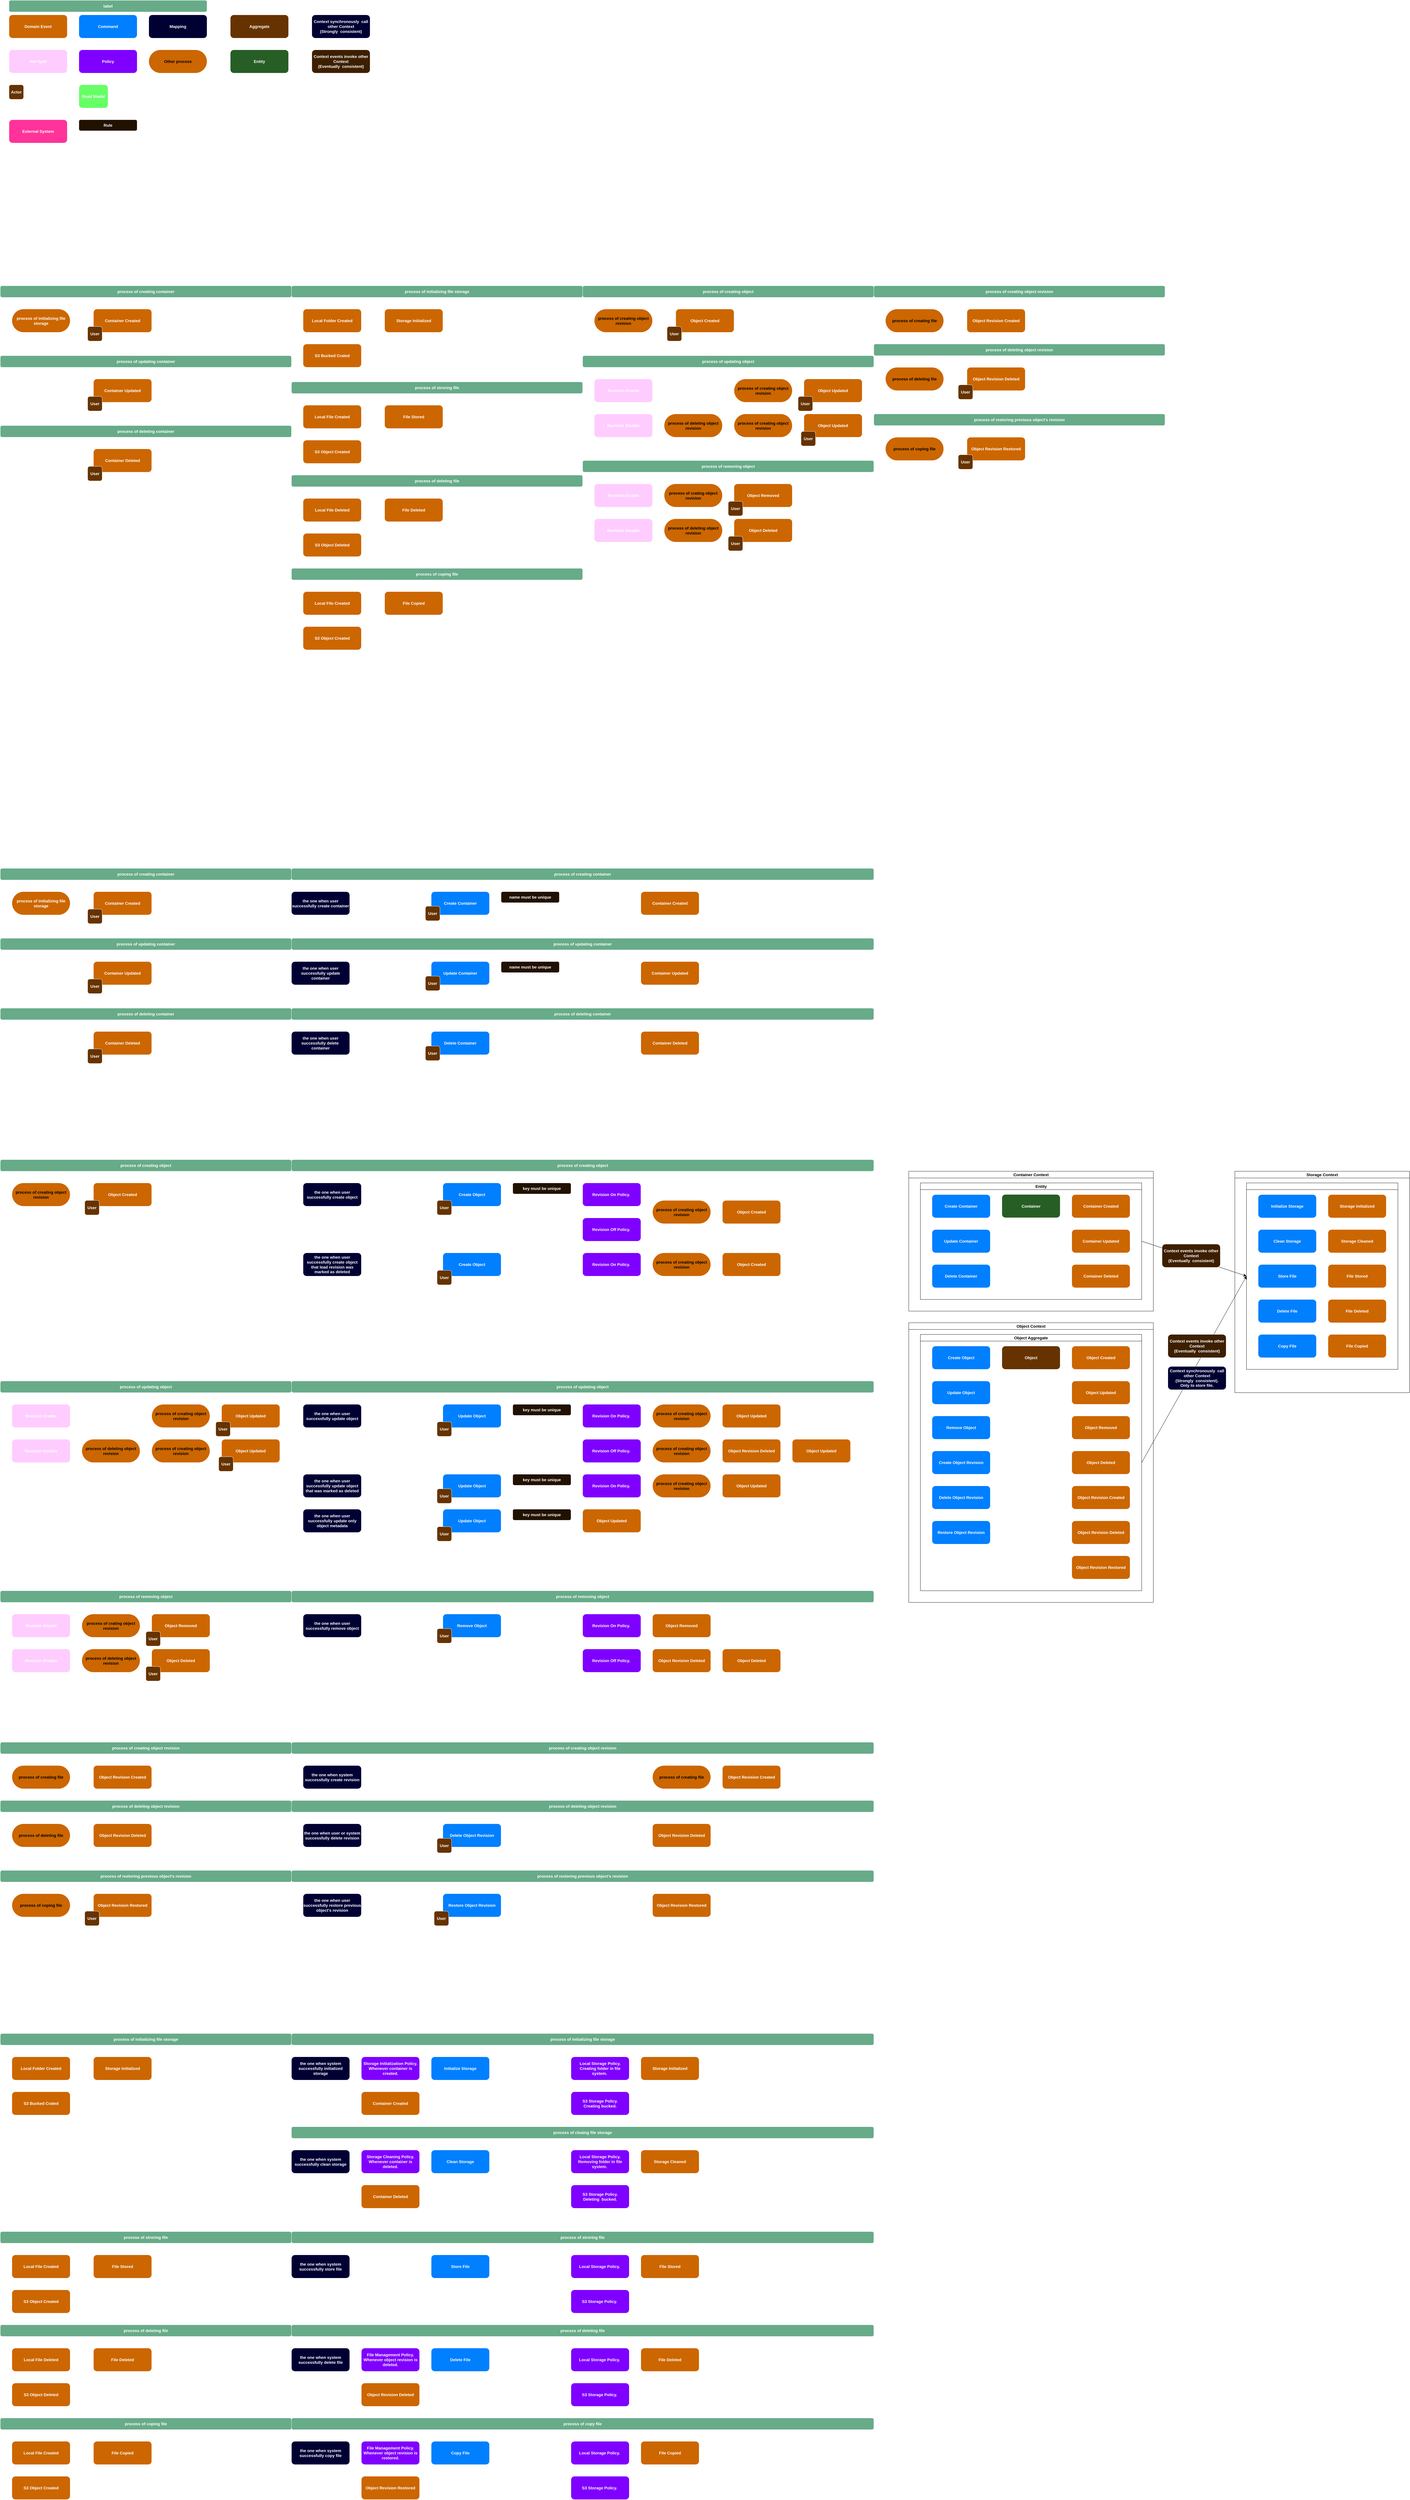 <mxfile version="25.0.2">
  <diagram id="YFsqn8lwmXzaRS9_h3kS" name="event storming">
    <mxGraphModel dx="4585" dy="6110" grid="1" gridSize="10" guides="0" tooltips="1" connect="1" arrows="1" fold="1" page="1" pageScale="1" pageWidth="1000" pageHeight="1000" math="0" shadow="0">
      <root>
        <mxCell id="0" />
        <mxCell id="1" parent="0" />
        <mxCell id="cuJFzhnlkX0wh9tE4dGZ-1" value="&lt;div&gt;Domain Event&lt;/div&gt;" style="rounded=1;whiteSpace=wrap;html=1;fillColor=#CC6600;strokeColor=#FFFFFF;fontColor=#FFFFFF;fontSize=14;fontStyle=1" parent="1" vertex="1">
          <mxGeometry x="-970" y="-3930" width="200" height="80" as="geometry" />
        </mxCell>
        <mxCell id="cuJFzhnlkX0wh9tE4dGZ-2" value="Command" style="rounded=1;whiteSpace=wrap;html=1;fillColor=#007FFF;strokeColor=#FFFFFF;fontColor=#FFFFFF;fontSize=14;fontStyle=1" parent="1" vertex="1">
          <mxGeometry x="-730" y="-3930" width="200" height="80" as="geometry" />
        </mxCell>
        <mxCell id="cuJFzhnlkX0wh9tE4dGZ-3" value="Policy" style="rounded=1;whiteSpace=wrap;html=1;fillColor=#7F00FF;strokeColor=#FFFFFF;fontColor=#FFFFFF;fontSize=14;fontStyle=1" parent="1" vertex="1">
          <mxGeometry x="-730" y="-3810" width="200" height="80" as="geometry" />
        </mxCell>
        <mxCell id="cuJFzhnlkX0wh9tE4dGZ-4" value="Actor" style="rounded=1;whiteSpace=wrap;html=1;fillColor=#663300;strokeColor=#FFFFFF;fontColor=#FFFFFF;fontSize=14;fontStyle=1" parent="1" vertex="1">
          <mxGeometry x="-970" y="-3690" width="50" height="50" as="geometry" />
        </mxCell>
        <mxCell id="cuJFzhnlkX0wh9tE4dGZ-5" value="Aggregate" style="rounded=1;whiteSpace=wrap;html=1;fillColor=#663300;strokeColor=#FFFFFF;fontColor=#FFFFFF;fontSize=14;fontStyle=1" parent="1" vertex="1">
          <mxGeometry x="-210" y="-3930" width="200" height="80" as="geometry" />
        </mxCell>
        <mxCell id="cuJFzhnlkX0wh9tE4dGZ-6" value="Read Model" style="rounded=1;whiteSpace=wrap;html=1;fillColor=#66FF66;strokeColor=#FFFFFF;fontColor=#FFFFFF;fontSize=14;fontStyle=1" parent="1" vertex="1">
          <mxGeometry x="-730" y="-3690" width="100" height="80" as="geometry" />
        </mxCell>
        <mxCell id="cuJFzhnlkX0wh9tE4dGZ-7" value="External System" style="rounded=1;whiteSpace=wrap;html=1;fillColor=#FF3399;strokeColor=#FFFFFF;fontColor=#FFFFFF;fontSize=14;fontStyle=1" parent="1" vertex="1">
          <mxGeometry x="-970" y="-3570" width="200" height="80" as="geometry" />
        </mxCell>
        <mxCell id="cuJFzhnlkX0wh9tE4dGZ-8" value="Hot Spot" style="rounded=1;whiteSpace=wrap;html=1;fillColor=#FFCCFF;strokeColor=#FFFFFF;fontColor=#FFFFFF;fontSize=14;fontStyle=1" parent="1" vertex="1">
          <mxGeometry x="-970" y="-3810" width="200" height="80" as="geometry" />
        </mxCell>
        <mxCell id="cuJFzhnlkX0wh9tE4dGZ-15" value="&lt;div&gt;&lt;span&gt;&lt;font&gt;label&lt;/font&gt;&lt;/span&gt;&lt;/div&gt;" style="rounded=1;whiteSpace=wrap;html=1;fillColor=#67AB89;strokeColor=#FFFFFF;fontColor=#FFFFFF;fontSize=14;fontStyle=1" parent="1" vertex="1">
          <mxGeometry x="-970" y="-3980" width="680" height="40" as="geometry" />
        </mxCell>
        <mxCell id="cuJFzhnlkX0wh9tE4dGZ-83" value="Mapping" style="rounded=1;whiteSpace=wrap;html=1;fillColor=#000033;strokeColor=#FFFFFF;fontColor=#FFFFFF;fontSize=14;fontStyle=1" parent="1" vertex="1">
          <mxGeometry x="-490" y="-3930" width="200" height="80" as="geometry" />
        </mxCell>
        <mxCell id="y4Lj_ysapqo_imUBppSc-1" value="Other process" style="rounded=1;fillColor=#CC6600;strokeColor=#FFFFFF;fontColor=default;rotation=0;html=1;whiteSpace=wrap;horizontal=1;direction=east;flipH=1;movable=1;resizable=1;rotatable=1;deletable=1;editable=1;locked=0;connectable=1;arcSize=50;fontSize=14;fontStyle=1" parent="1" vertex="1">
          <mxGeometry x="-490" y="-3810" width="200" height="80" as="geometry" />
        </mxCell>
        <mxCell id="y4Lj_ysapqo_imUBppSc-23" value="Rule" style="rounded=1;whiteSpace=wrap;html=1;fillColor=#211100;strokeColor=#FFFFFF;fontColor=#FFFFFF;fontSize=14;fontStyle=1" parent="1" vertex="1">
          <mxGeometry x="-730" y="-3570" width="200" height="38" as="geometry" />
        </mxCell>
        <mxCell id="y9N6AHnFpK21wvBhakDQ-57" value="&lt;div&gt;Context synchronously&amp;nbsp; call other Context&lt;br&gt;&lt;/div&gt;&lt;div&gt;(Strongly&amp;nbsp; consistent)&lt;br&gt;&lt;/div&gt;" style="rounded=1;whiteSpace=wrap;html=1;fillColor=#000033;strokeColor=#FFFFFF;fontColor=#FFFFFF;fontSize=14;fontStyle=1" parent="1" vertex="1">
          <mxGeometry x="70" y="-3930" width="200" height="80" as="geometry" />
        </mxCell>
        <mxCell id="y9N6AHnFpK21wvBhakDQ-763" value="Context events invoke other Context&lt;br&gt;&lt;div&gt;(Eventually&amp;nbsp; consistent)&lt;/div&gt;" style="rounded=1;whiteSpace=wrap;html=1;fillColor=#3D1F00;strokeColor=#FFFFFF;fontColor=#FFFFFF;fontSize=14;fontStyle=1" parent="1" vertex="1">
          <mxGeometry x="70" y="-3810" width="200" height="80" as="geometry" />
        </mxCell>
        <mxCell id="l0dBNbykYMsxJlFcGDXM-42" value="Entity" style="rounded=1;whiteSpace=wrap;html=1;fillColor=#265E26;strokeColor=#FFFFFF;fontColor=#FFFFFF;fontSize=14;fontStyle=1" parent="1" vertex="1">
          <mxGeometry x="-210" y="-3810" width="200" height="80" as="geometry" />
        </mxCell>
        <mxCell id="0n97tukV72xWSMjBDP36-35" value="&lt;div&gt;process of creating container&lt;span&gt;&lt;font&gt;&lt;br&gt;&lt;/font&gt;&lt;/span&gt;&lt;/div&gt;" style="rounded=1;whiteSpace=wrap;html=1;fillColor=#67AB89;strokeColor=#FFFFFF;fontColor=#FFFFFF;fontSize=14;fontStyle=1" parent="1" vertex="1">
          <mxGeometry x="-1000" y="-3000" width="1000" height="40" as="geometry" />
        </mxCell>
        <mxCell id="0n97tukV72xWSMjBDP36-36" value="Container Created" style="rounded=1;whiteSpace=wrap;html=1;fillColor=#CC6600;strokeColor=#FFFFFF;fontColor=#FFFFFF;fontSize=14;fontStyle=1" parent="1" vertex="1">
          <mxGeometry x="-680" y="-2920" width="200" height="80" as="geometry" />
        </mxCell>
        <mxCell id="0n97tukV72xWSMjBDP36-37" value="User" style="rounded=1;whiteSpace=wrap;html=1;fillColor=#663300;strokeColor=#FFFFFF;fontColor=#FFFFFF;fontSize=14;fontStyle=1" parent="1" vertex="1">
          <mxGeometry x="-700" y="-2860" width="50" height="50" as="geometry" />
        </mxCell>
        <mxCell id="0n97tukV72xWSMjBDP36-38" value="&lt;div&gt;&lt;span&gt;&lt;font&gt;process of stroring file&lt;br&gt;&lt;/font&gt;&lt;/span&gt;&lt;/div&gt;" style="rounded=1;whiteSpace=wrap;html=1;fillColor=#67AB89;strokeColor=#FFFFFF;fontColor=#FFFFFF;fontSize=14;fontStyle=1" parent="1" vertex="1">
          <mxGeometry y="-2670" width="1000" height="40" as="geometry" />
        </mxCell>
        <mxCell id="0n97tukV72xWSMjBDP36-39" value="File Stored" style="rounded=1;whiteSpace=wrap;html=1;fillColor=#CC6600;strokeColor=#FFFFFF;fontColor=#FFFFFF;fontSize=14;fontStyle=1" parent="1" vertex="1">
          <mxGeometry x="320" y="-2590" width="200" height="80" as="geometry" />
        </mxCell>
        <mxCell id="0n97tukV72xWSMjBDP36-40" value="Local File Created" style="rounded=1;whiteSpace=wrap;html=1;fillColor=#CC6600;strokeColor=#FFFFFF;fontColor=#FFFFFF;fontSize=14;fontStyle=1" parent="1" vertex="1">
          <mxGeometry x="40" y="-2590" width="200" height="80" as="geometry" />
        </mxCell>
        <mxCell id="0n97tukV72xWSMjBDP36-41" value="S3 Object Created" style="rounded=1;whiteSpace=wrap;html=1;fillColor=#CC6600;strokeColor=#FFFFFF;fontColor=#FFFFFF;fontSize=14;fontStyle=1" parent="1" vertex="1">
          <mxGeometry x="40" y="-2470" width="200" height="80" as="geometry" />
        </mxCell>
        <mxCell id="0n97tukV72xWSMjBDP36-42" value="&lt;div&gt;&lt;span&gt;&lt;font&gt;process of creating object&lt;br&gt;&lt;/font&gt;&lt;/span&gt;&lt;/div&gt;" style="rounded=1;whiteSpace=wrap;html=1;fillColor=#67AB89;strokeColor=#FFFFFF;fontColor=#FFFFFF;fontSize=14;fontStyle=1" parent="1" vertex="1">
          <mxGeometry x="1000" y="-3000" width="1000" height="40" as="geometry" />
        </mxCell>
        <mxCell id="0n97tukV72xWSMjBDP36-43" value="Object Created" style="rounded=1;whiteSpace=wrap;html=1;fillColor=#CC6600;strokeColor=#FFFFFF;fontColor=#FFFFFF;fontSize=14;fontStyle=1" parent="1" vertex="1">
          <mxGeometry x="1320" y="-2920" width="200" height="80" as="geometry" />
        </mxCell>
        <mxCell id="0n97tukV72xWSMjBDP36-44" value="User" style="rounded=1;whiteSpace=wrap;html=1;fillColor=#663300;strokeColor=#FFFFFF;fontColor=#FFFFFF;fontSize=14;fontStyle=1" parent="1" vertex="1">
          <mxGeometry x="1290" y="-2860" width="50" height="50" as="geometry" />
        </mxCell>
        <mxCell id="0n97tukV72xWSMjBDP36-45" value="&lt;div&gt;&lt;span&gt;&lt;font&gt;process of deleting file&lt;br&gt;&lt;/font&gt;&lt;/span&gt;&lt;/div&gt;" style="rounded=1;whiteSpace=wrap;html=1;fillColor=#67AB89;strokeColor=#FFFFFF;fontColor=#FFFFFF;fontSize=14;fontStyle=1" parent="1" vertex="1">
          <mxGeometry y="-2350" width="1000" height="40" as="geometry" />
        </mxCell>
        <mxCell id="0n97tukV72xWSMjBDP36-46" value="File Deleted" style="rounded=1;whiteSpace=wrap;html=1;fillColor=#CC6600;strokeColor=#FFFFFF;fontColor=#FFFFFF;fontSize=14;fontStyle=1" parent="1" vertex="1">
          <mxGeometry x="320" y="-2270" width="200" height="80" as="geometry" />
        </mxCell>
        <mxCell id="0n97tukV72xWSMjBDP36-47" value="Local File Deleted" style="rounded=1;whiteSpace=wrap;html=1;fillColor=#CC6600;strokeColor=#FFFFFF;fontColor=#FFFFFF;fontSize=14;fontStyle=1" parent="1" vertex="1">
          <mxGeometry x="40" y="-2270" width="200" height="80" as="geometry" />
        </mxCell>
        <mxCell id="0n97tukV72xWSMjBDP36-48" value="S3 Object Deleted" style="rounded=1;whiteSpace=wrap;html=1;fillColor=#CC6600;strokeColor=#FFFFFF;fontColor=#FFFFFF;fontSize=14;fontStyle=1" parent="1" vertex="1">
          <mxGeometry x="40" y="-2150" width="200" height="80" as="geometry" />
        </mxCell>
        <mxCell id="0n97tukV72xWSMjBDP36-49" value="&lt;div&gt;&lt;span&gt;&lt;font&gt;process of updating object&lt;br&gt;&lt;/font&gt;&lt;/span&gt;&lt;/div&gt;" style="rounded=1;whiteSpace=wrap;html=1;fillColor=#67AB89;strokeColor=#FFFFFF;fontColor=#FFFFFF;fontSize=14;fontStyle=1" parent="1" vertex="1">
          <mxGeometry x="1000" y="-2760" width="1000" height="40" as="geometry" />
        </mxCell>
        <mxCell id="0n97tukV72xWSMjBDP36-50" value="Object Updated" style="rounded=1;whiteSpace=wrap;html=1;fillColor=#CC6600;strokeColor=#FFFFFF;fontColor=#FFFFFF;fontSize=14;fontStyle=1" parent="1" vertex="1">
          <mxGeometry x="1760" y="-2680" width="200" height="80" as="geometry" />
        </mxCell>
        <mxCell id="0n97tukV72xWSMjBDP36-51" value="User" style="rounded=1;whiteSpace=wrap;html=1;fillColor=#663300;strokeColor=#FFFFFF;fontColor=#FFFFFF;fontSize=14;fontStyle=1" parent="1" vertex="1">
          <mxGeometry x="1740" y="-2620" width="50" height="50" as="geometry" />
        </mxCell>
        <mxCell id="0n97tukV72xWSMjBDP36-54" value="process of creating object revision" style="rounded=1;fillColor=#CC6600;strokeColor=#FFFFFF;fontColor=default;rotation=0;html=1;whiteSpace=wrap;horizontal=1;direction=east;flipH=1;movable=1;resizable=1;rotatable=1;deletable=1;editable=1;locked=0;connectable=1;arcSize=50;fontSize=14;fontStyle=1" parent="1" vertex="1">
          <mxGeometry x="1520" y="-2680" width="200" height="80" as="geometry" />
        </mxCell>
        <mxCell id="0n97tukV72xWSMjBDP36-55" value="Object Updated" style="rounded=1;whiteSpace=wrap;html=1;fillColor=#CC6600;strokeColor=#FFFFFF;fontColor=#FFFFFF;fontSize=14;fontStyle=1" parent="1" vertex="1">
          <mxGeometry x="1760" y="-2560" width="200" height="80" as="geometry" />
        </mxCell>
        <mxCell id="0n97tukV72xWSMjBDP36-56" value="User" style="rounded=1;whiteSpace=wrap;html=1;fillColor=#663300;strokeColor=#FFFFFF;fontColor=#FFFFFF;fontSize=14;fontStyle=1" parent="1" vertex="1">
          <mxGeometry x="1750" y="-2500" width="50" height="50" as="geometry" />
        </mxCell>
        <mxCell id="0n97tukV72xWSMjBDP36-58" value="&lt;div&gt;&lt;span&gt;&lt;font&gt;process of removing object&lt;br&gt;&lt;/font&gt;&lt;/span&gt;&lt;/div&gt;" style="rounded=1;whiteSpace=wrap;html=1;fillColor=#67AB89;strokeColor=#FFFFFF;fontColor=#FFFFFF;fontSize=14;fontStyle=1" parent="1" vertex="1">
          <mxGeometry x="1000" y="-2400" width="1000" height="40" as="geometry" />
        </mxCell>
        <mxCell id="0n97tukV72xWSMjBDP36-59" value="Object Removed" style="rounded=1;whiteSpace=wrap;html=1;fillColor=#CC6600;strokeColor=#FFFFFF;fontColor=#FFFFFF;fontSize=14;fontStyle=1" parent="1" vertex="1">
          <mxGeometry x="1520" y="-2320" width="200" height="80" as="geometry" />
        </mxCell>
        <mxCell id="0n97tukV72xWSMjBDP36-60" value="User" style="rounded=1;whiteSpace=wrap;html=1;fillColor=#663300;strokeColor=#FFFFFF;fontColor=#FFFFFF;fontSize=14;fontStyle=1" parent="1" vertex="1">
          <mxGeometry x="1500" y="-2260" width="50" height="50" as="geometry" />
        </mxCell>
        <mxCell id="0n97tukV72xWSMjBDP36-61" value="&lt;div&gt;&lt;span&gt;&lt;font&gt;process of deleting object revision&lt;br&gt;&lt;/font&gt;&lt;/span&gt;&lt;/div&gt;" style="rounded=1;whiteSpace=wrap;html=1;fillColor=#67AB89;strokeColor=#FFFFFF;fontColor=#FFFFFF;fontSize=14;fontStyle=1" parent="1" vertex="1">
          <mxGeometry x="2000" y="-2800" width="1000" height="40" as="geometry" />
        </mxCell>
        <mxCell id="0n97tukV72xWSMjBDP36-62" value="Object Deleted" style="rounded=1;whiteSpace=wrap;html=1;fillColor=#CC6600;strokeColor=#FFFFFF;fontColor=#FFFFFF;fontSize=14;fontStyle=1" parent="1" vertex="1">
          <mxGeometry x="1520" y="-2200" width="200" height="80" as="geometry" />
        </mxCell>
        <mxCell id="0n97tukV72xWSMjBDP36-63" value="User" style="rounded=1;whiteSpace=wrap;html=1;fillColor=#663300;strokeColor=#FFFFFF;fontColor=#FFFFFF;fontSize=14;fontStyle=1" parent="1" vertex="1">
          <mxGeometry x="1500" y="-2140" width="50" height="50" as="geometry" />
        </mxCell>
        <mxCell id="0n97tukV72xWSMjBDP36-65" value="process of deleting file" style="rounded=1;fillColor=#CC6600;strokeColor=#FFFFFF;fontColor=default;rotation=0;html=1;whiteSpace=wrap;horizontal=1;direction=east;flipH=1;movable=1;resizable=1;rotatable=1;deletable=1;editable=1;locked=0;connectable=1;arcSize=50;fontSize=14;fontStyle=1" parent="1" vertex="1">
          <mxGeometry x="2040" y="-2720" width="200" height="80" as="geometry" />
        </mxCell>
        <mxCell id="0n97tukV72xWSMjBDP36-66" value="Object Revision Deleted" style="rounded=1;whiteSpace=wrap;html=1;fillColor=#CC6600;strokeColor=#FFFFFF;fontColor=#FFFFFF;fontSize=14;fontStyle=1" parent="1" vertex="1">
          <mxGeometry x="2320" y="-2720" width="200" height="80" as="geometry" />
        </mxCell>
        <mxCell id="0n97tukV72xWSMjBDP36-67" value="&lt;div&gt;&lt;span&gt;&lt;font&gt;process of restoring previous object&#39;s revision&lt;br&gt;&lt;/font&gt;&lt;/span&gt;&lt;/div&gt;" style="rounded=1;whiteSpace=wrap;html=1;fillColor=#67AB89;strokeColor=#FFFFFF;fontColor=#FFFFFF;fontSize=14;fontStyle=1" parent="1" vertex="1">
          <mxGeometry x="2000" y="-2560" width="1000" height="40" as="geometry" />
        </mxCell>
        <mxCell id="0n97tukV72xWSMjBDP36-68" value="process of coping file" style="rounded=1;fillColor=#CC6600;strokeColor=#FFFFFF;fontColor=default;rotation=0;html=1;whiteSpace=wrap;horizontal=1;direction=east;flipH=1;movable=1;resizable=1;rotatable=1;deletable=1;editable=1;locked=0;connectable=1;arcSize=50;fontSize=14;fontStyle=1" parent="1" vertex="1">
          <mxGeometry x="2040" y="-2480" width="200" height="80" as="geometry" />
        </mxCell>
        <mxCell id="0n97tukV72xWSMjBDP36-69" value="Object Revision&amp;nbsp;Restored" style="rounded=1;whiteSpace=wrap;html=1;fillColor=#CC6600;strokeColor=#FFFFFF;fontColor=#FFFFFF;fontSize=14;fontStyle=1" parent="1" vertex="1">
          <mxGeometry x="2320" y="-2480" width="200" height="80" as="geometry" />
        </mxCell>
        <mxCell id="0n97tukV72xWSMjBDP36-70" value="User" style="rounded=1;whiteSpace=wrap;html=1;fillColor=#663300;strokeColor=#FFFFFF;fontColor=#FFFFFF;fontSize=14;fontStyle=1" parent="1" vertex="1">
          <mxGeometry x="2290" y="-2420" width="50" height="50" as="geometry" />
        </mxCell>
        <mxCell id="0n97tukV72xWSMjBDP36-71" value="&lt;div&gt;&lt;span&gt;&lt;font&gt;process of coping file&lt;br&gt;&lt;/font&gt;&lt;/span&gt;&lt;/div&gt;" style="rounded=1;whiteSpace=wrap;html=1;fillColor=#67AB89;strokeColor=#FFFFFF;fontColor=#FFFFFF;fontSize=14;fontStyle=1" parent="1" vertex="1">
          <mxGeometry y="-2030" width="1000" height="40" as="geometry" />
        </mxCell>
        <mxCell id="0n97tukV72xWSMjBDP36-72" value="File Copied" style="rounded=1;whiteSpace=wrap;html=1;fillColor=#CC6600;strokeColor=#FFFFFF;fontColor=#FFFFFF;fontSize=14;fontStyle=1" parent="1" vertex="1">
          <mxGeometry x="320" y="-1950" width="200" height="80" as="geometry" />
        </mxCell>
        <mxCell id="0n97tukV72xWSMjBDP36-73" value="Local File Created" style="rounded=1;whiteSpace=wrap;html=1;fillColor=#CC6600;strokeColor=#FFFFFF;fontColor=#FFFFFF;fontSize=14;fontStyle=1" parent="1" vertex="1">
          <mxGeometry x="40" y="-1950" width="200" height="80" as="geometry" />
        </mxCell>
        <mxCell id="0n97tukV72xWSMjBDP36-74" value="S3 Object Created" style="rounded=1;whiteSpace=wrap;html=1;fillColor=#CC6600;strokeColor=#FFFFFF;fontColor=#FFFFFF;fontSize=14;fontStyle=1" parent="1" vertex="1">
          <mxGeometry x="40" y="-1830" width="200" height="80" as="geometry" />
        </mxCell>
        <mxCell id="0n97tukV72xWSMjBDP36-75" value="Revision Disable" style="rounded=1;whiteSpace=wrap;html=1;fillColor=#FFCCFF;strokeColor=#FFFFFF;fontColor=#FFFFFF;fontSize=14;fontStyle=1" parent="1" vertex="1">
          <mxGeometry x="1040" y="-2560" width="200" height="80" as="geometry" />
        </mxCell>
        <mxCell id="0n97tukV72xWSMjBDP36-76" value="Revision Enable" style="rounded=1;whiteSpace=wrap;html=1;fillColor=#FFCCFF;strokeColor=#FFFFFF;fontColor=#FFFFFF;fontSize=14;fontStyle=1" parent="1" vertex="1">
          <mxGeometry x="1040" y="-2680" width="200" height="80" as="geometry" />
        </mxCell>
        <mxCell id="0n97tukV72xWSMjBDP36-77" value="&lt;div&gt;&lt;span&gt;&lt;font&gt;process of initializing file storage&lt;br&gt;&lt;/font&gt;&lt;/span&gt;&lt;/div&gt;" style="rounded=1;whiteSpace=wrap;html=1;fillColor=#67AB89;strokeColor=#FFFFFF;fontColor=#FFFFFF;fontSize=14;fontStyle=1" parent="1" vertex="1">
          <mxGeometry y="-3000" width="1000" height="40" as="geometry" />
        </mxCell>
        <mxCell id="0n97tukV72xWSMjBDP36-78" value="Storage Initialized" style="rounded=1;whiteSpace=wrap;html=1;fillColor=#CC6600;strokeColor=#FFFFFF;fontColor=#FFFFFF;fontSize=14;fontStyle=1" parent="1" vertex="1">
          <mxGeometry x="320" y="-2920" width="200" height="80" as="geometry" />
        </mxCell>
        <mxCell id="0n97tukV72xWSMjBDP36-79" value="Local Folder Created" style="rounded=1;whiteSpace=wrap;html=1;fillColor=#CC6600;strokeColor=#FFFFFF;fontColor=#FFFFFF;fontSize=14;fontStyle=1" parent="1" vertex="1">
          <mxGeometry x="40" y="-2920" width="200" height="80" as="geometry" />
        </mxCell>
        <mxCell id="0n97tukV72xWSMjBDP36-80" value="S3 Bucked Crated" style="rounded=1;whiteSpace=wrap;html=1;fillColor=#CC6600;strokeColor=#FFFFFF;fontColor=#FFFFFF;fontSize=14;fontStyle=1" parent="1" vertex="1">
          <mxGeometry x="40" y="-2800" width="200" height="80" as="geometry" />
        </mxCell>
        <mxCell id="0n97tukV72xWSMjBDP36-81" value="&lt;span style=&quot;color: rgb(255, 255, 255);&quot;&gt;process of initializing file storage&lt;/span&gt;" style="rounded=1;fillColor=#CC6600;strokeColor=#FFFFFF;fontColor=default;rotation=0;html=1;whiteSpace=wrap;horizontal=1;direction=east;flipH=1;movable=1;resizable=1;rotatable=1;deletable=1;editable=1;locked=0;connectable=1;arcSize=50;fontSize=14;fontStyle=1" parent="1" vertex="1">
          <mxGeometry x="-960" y="-2920" width="200" height="80" as="geometry" />
        </mxCell>
        <mxCell id="0n97tukV72xWSMjBDP36-82" value="&lt;div&gt;process of updating container&lt;span&gt;&lt;font&gt;&lt;br&gt;&lt;/font&gt;&lt;/span&gt;&lt;/div&gt;" style="rounded=1;whiteSpace=wrap;html=1;fillColor=#67AB89;strokeColor=#FFFFFF;fontColor=#FFFFFF;fontSize=14;fontStyle=1" parent="1" vertex="1">
          <mxGeometry x="-1000" y="-2760" width="1000" height="40" as="geometry" />
        </mxCell>
        <mxCell id="0n97tukV72xWSMjBDP36-83" value="Container Updated" style="rounded=1;whiteSpace=wrap;html=1;fillColor=#CC6600;strokeColor=#FFFFFF;fontColor=#FFFFFF;fontSize=14;fontStyle=1" parent="1" vertex="1">
          <mxGeometry x="-680" y="-2680" width="200" height="80" as="geometry" />
        </mxCell>
        <mxCell id="0n97tukV72xWSMjBDP36-84" value="User" style="rounded=1;whiteSpace=wrap;html=1;fillColor=#663300;strokeColor=#FFFFFF;fontColor=#FFFFFF;fontSize=14;fontStyle=1" parent="1" vertex="1">
          <mxGeometry x="-700" y="-2620" width="50" height="50" as="geometry" />
        </mxCell>
        <mxCell id="0n97tukV72xWSMjBDP36-85" value="&lt;div&gt;process of deleting container&lt;span&gt;&lt;font&gt;&lt;br&gt;&lt;/font&gt;&lt;/span&gt;&lt;/div&gt;" style="rounded=1;whiteSpace=wrap;html=1;fillColor=#67AB89;strokeColor=#FFFFFF;fontColor=#FFFFFF;fontSize=14;fontStyle=1" parent="1" vertex="1">
          <mxGeometry x="-1000" y="-2520" width="1000" height="40" as="geometry" />
        </mxCell>
        <mxCell id="0n97tukV72xWSMjBDP36-86" value="Container Deleted" style="rounded=1;whiteSpace=wrap;html=1;fillColor=#CC6600;strokeColor=#FFFFFF;fontColor=#FFFFFF;fontSize=14;fontStyle=1" parent="1" vertex="1">
          <mxGeometry x="-680" y="-2440" width="200" height="80" as="geometry" />
        </mxCell>
        <mxCell id="0n97tukV72xWSMjBDP36-87" value="User" style="rounded=1;whiteSpace=wrap;html=1;fillColor=#663300;strokeColor=#FFFFFF;fontColor=#FFFFFF;fontSize=14;fontStyle=1" parent="1" vertex="1">
          <mxGeometry x="-700" y="-2380" width="50" height="50" as="geometry" />
        </mxCell>
        <mxCell id="0n97tukV72xWSMjBDP36-88" value="Revision Disable" style="rounded=1;whiteSpace=wrap;html=1;fillColor=#FFCCFF;strokeColor=#FFFFFF;fontColor=#FFFFFF;fontSize=14;fontStyle=1" parent="1" vertex="1">
          <mxGeometry x="1040" y="-2200" width="200" height="80" as="geometry" />
        </mxCell>
        <mxCell id="0n97tukV72xWSMjBDP36-89" value="Revision Enable" style="rounded=1;whiteSpace=wrap;html=1;fillColor=#FFCCFF;strokeColor=#FFFFFF;fontColor=#FFFFFF;fontSize=14;fontStyle=1" parent="1" vertex="1">
          <mxGeometry x="1040" y="-2320" width="200" height="80" as="geometry" />
        </mxCell>
        <mxCell id="0n97tukV72xWSMjBDP36-90" value="&lt;div&gt;&lt;span&gt;&lt;font&gt;process of creating object revision&lt;br&gt;&lt;/font&gt;&lt;/span&gt;&lt;/div&gt;" style="rounded=1;whiteSpace=wrap;html=1;fillColor=#67AB89;strokeColor=#FFFFFF;fontColor=#FFFFFF;fontSize=14;fontStyle=1" parent="1" vertex="1">
          <mxGeometry x="2000" y="-3000" width="1000" height="40" as="geometry" />
        </mxCell>
        <mxCell id="0n97tukV72xWSMjBDP36-91" value="process of creating file" style="rounded=1;fillColor=#CC6600;strokeColor=#FFFFFF;fontColor=default;rotation=0;html=1;whiteSpace=wrap;horizontal=1;direction=east;flipH=1;movable=1;resizable=1;rotatable=1;deletable=1;editable=1;locked=0;connectable=1;arcSize=50;fontSize=14;fontStyle=1" parent="1" vertex="1">
          <mxGeometry x="2040" y="-2920" width="200" height="80" as="geometry" />
        </mxCell>
        <mxCell id="0n97tukV72xWSMjBDP36-92" value="Object Revision Created" style="rounded=1;whiteSpace=wrap;html=1;fillColor=#CC6600;strokeColor=#FFFFFF;fontColor=#FFFFFF;fontSize=14;fontStyle=1" parent="1" vertex="1">
          <mxGeometry x="2320" y="-2920" width="200" height="80" as="geometry" />
        </mxCell>
        <mxCell id="0n97tukV72xWSMjBDP36-93" value="&lt;div&gt;process of creating container&lt;span&gt;&lt;font&gt;&lt;br&gt;&lt;/font&gt;&lt;/span&gt;&lt;/div&gt;" style="rounded=1;whiteSpace=wrap;html=1;fillColor=#67AB89;strokeColor=#FFFFFF;fontColor=#FFFFFF;fontSize=14;fontStyle=1" parent="1" vertex="1">
          <mxGeometry x="-1000" y="-1000" width="1000" height="40" as="geometry" />
        </mxCell>
        <mxCell id="0n97tukV72xWSMjBDP36-94" value="Container Created" style="rounded=1;whiteSpace=wrap;html=1;fillColor=#CC6600;strokeColor=#FFFFFF;fontColor=#FFFFFF;fontSize=14;fontStyle=1" parent="1" vertex="1">
          <mxGeometry x="-680" y="-920" width="200" height="80" as="geometry" />
        </mxCell>
        <mxCell id="0n97tukV72xWSMjBDP36-95" value="User" style="rounded=1;whiteSpace=wrap;html=1;fillColor=#663300;strokeColor=#FFFFFF;fontColor=#FFFFFF;fontSize=14;fontStyle=1" parent="1" vertex="1">
          <mxGeometry x="-700" y="-860" width="50" height="50" as="geometry" />
        </mxCell>
        <mxCell id="0n97tukV72xWSMjBDP36-96" value="&lt;span style=&quot;color: rgb(255, 255, 255);&quot;&gt;process of initializing file storage&lt;/span&gt;" style="rounded=1;fillColor=#CC6600;strokeColor=#FFFFFF;fontColor=default;rotation=0;html=1;whiteSpace=wrap;horizontal=1;direction=east;flipH=1;movable=1;resizable=1;rotatable=1;deletable=1;editable=1;locked=0;connectable=1;arcSize=50;fontSize=14;fontStyle=1" parent="1" vertex="1">
          <mxGeometry x="-960" y="-920" width="200" height="80" as="geometry" />
        </mxCell>
        <mxCell id="0n97tukV72xWSMjBDP36-97" value="&lt;div&gt;process of updating container&lt;span&gt;&lt;font&gt;&lt;br&gt;&lt;/font&gt;&lt;/span&gt;&lt;/div&gt;" style="rounded=1;whiteSpace=wrap;html=1;fillColor=#67AB89;strokeColor=#FFFFFF;fontColor=#FFFFFF;fontSize=14;fontStyle=1" parent="1" vertex="1">
          <mxGeometry x="-1000" y="-760" width="1000" height="40" as="geometry" />
        </mxCell>
        <mxCell id="0n97tukV72xWSMjBDP36-98" value="Container Updated" style="rounded=1;whiteSpace=wrap;html=1;fillColor=#CC6600;strokeColor=#FFFFFF;fontColor=#FFFFFF;fontSize=14;fontStyle=1" parent="1" vertex="1">
          <mxGeometry x="-680" y="-680" width="200" height="80" as="geometry" />
        </mxCell>
        <mxCell id="0n97tukV72xWSMjBDP36-99" value="User" style="rounded=1;whiteSpace=wrap;html=1;fillColor=#663300;strokeColor=#FFFFFF;fontColor=#FFFFFF;fontSize=14;fontStyle=1" parent="1" vertex="1">
          <mxGeometry x="-700" y="-620" width="50" height="50" as="geometry" />
        </mxCell>
        <mxCell id="0n97tukV72xWSMjBDP36-100" value="&lt;div&gt;process of deleting container&lt;span&gt;&lt;font&gt;&lt;br&gt;&lt;/font&gt;&lt;/span&gt;&lt;/div&gt;" style="rounded=1;whiteSpace=wrap;html=1;fillColor=#67AB89;strokeColor=#FFFFFF;fontColor=#FFFFFF;fontSize=14;fontStyle=1" parent="1" vertex="1">
          <mxGeometry x="-1000" y="-520" width="1000" height="40" as="geometry" />
        </mxCell>
        <mxCell id="0n97tukV72xWSMjBDP36-101" value="Container Deleted" style="rounded=1;whiteSpace=wrap;html=1;fillColor=#CC6600;strokeColor=#FFFFFF;fontColor=#FFFFFF;fontSize=14;fontStyle=1" parent="1" vertex="1">
          <mxGeometry x="-680" y="-440" width="200" height="80" as="geometry" />
        </mxCell>
        <mxCell id="0n97tukV72xWSMjBDP36-102" value="User" style="rounded=1;whiteSpace=wrap;html=1;fillColor=#663300;strokeColor=#FFFFFF;fontColor=#FFFFFF;fontSize=14;fontStyle=1" parent="1" vertex="1">
          <mxGeometry x="-700" y="-380" width="50" height="50" as="geometry" />
        </mxCell>
        <mxCell id="0n97tukV72xWSMjBDP36-103" value="&lt;div&gt;process of creating container&lt;span&gt;&lt;font&gt;&lt;br&gt;&lt;/font&gt;&lt;/span&gt;&lt;/div&gt;" style="rounded=1;whiteSpace=wrap;html=1;fillColor=#67AB89;strokeColor=#FFFFFF;fontColor=#FFFFFF;fontSize=14;fontStyle=1" parent="1" vertex="1">
          <mxGeometry y="-1000" width="2000" height="40" as="geometry" />
        </mxCell>
        <mxCell id="0n97tukV72xWSMjBDP36-104" value="Create Container" style="rounded=1;whiteSpace=wrap;html=1;fillColor=#007FFF;strokeColor=#FFFFFF;fontColor=#FFFFFF;fontSize=14;fontStyle=1" parent="1" vertex="1">
          <mxGeometry x="480" y="-920" width="200" height="80" as="geometry" />
        </mxCell>
        <mxCell id="0n97tukV72xWSMjBDP36-105" value="User" style="rounded=1;whiteSpace=wrap;html=1;fillColor=#663300;strokeColor=#FFFFFF;fontColor=#FFFFFF;fontSize=14;fontStyle=1" parent="1" vertex="1">
          <mxGeometry x="460" y="-870" width="50" height="50" as="geometry" />
        </mxCell>
        <mxCell id="0n97tukV72xWSMjBDP36-106" value="the one when user successfully create container" style="rounded=1;whiteSpace=wrap;html=1;fillColor=#000033;strokeColor=#FFFFFF;fontColor=#FFFFFF;fontSize=14;fontStyle=1" parent="1" vertex="1">
          <mxGeometry y="-920" width="200" height="80" as="geometry" />
        </mxCell>
        <mxCell id="0n97tukV72xWSMjBDP36-107" value="name must be unique" style="rounded=1;whiteSpace=wrap;html=1;fillColor=#211100;strokeColor=#FFFFFF;fontColor=#FFFFFF;fontSize=14;fontStyle=1" parent="1" vertex="1">
          <mxGeometry x="720" y="-920" width="200" height="38" as="geometry" />
        </mxCell>
        <mxCell id="0n97tukV72xWSMjBDP36-108" value="Container Created" style="rounded=1;whiteSpace=wrap;html=1;fillColor=#CC6600;strokeColor=#FFFFFF;fontColor=#FFFFFF;fontSize=14;fontStyle=1" parent="1" vertex="1">
          <mxGeometry x="1200" y="-920" width="200" height="80" as="geometry" />
        </mxCell>
        <mxCell id="0n97tukV72xWSMjBDP36-110" value="&lt;div&gt;process of updating container&lt;span&gt;&lt;font&gt;&lt;br&gt;&lt;/font&gt;&lt;/span&gt;&lt;/div&gt;" style="rounded=1;whiteSpace=wrap;html=1;fillColor=#67AB89;strokeColor=#FFFFFF;fontColor=#FFFFFF;fontSize=14;fontStyle=1" parent="1" vertex="1">
          <mxGeometry y="-760" width="2000" height="40" as="geometry" />
        </mxCell>
        <mxCell id="0n97tukV72xWSMjBDP36-111" value="Update Container" style="rounded=1;whiteSpace=wrap;html=1;fillColor=#007FFF;strokeColor=#FFFFFF;fontColor=#FFFFFF;fontSize=14;fontStyle=1" parent="1" vertex="1">
          <mxGeometry x="480" y="-680" width="200" height="80" as="geometry" />
        </mxCell>
        <mxCell id="0n97tukV72xWSMjBDP36-112" value="User" style="rounded=1;whiteSpace=wrap;html=1;fillColor=#663300;strokeColor=#FFFFFF;fontColor=#FFFFFF;fontSize=14;fontStyle=1" parent="1" vertex="1">
          <mxGeometry x="460" y="-630" width="50" height="50" as="geometry" />
        </mxCell>
        <mxCell id="0n97tukV72xWSMjBDP36-113" value="the one when user successfully update container" style="rounded=1;whiteSpace=wrap;html=1;fillColor=#000033;strokeColor=#FFFFFF;fontColor=#FFFFFF;fontSize=14;fontStyle=1" parent="1" vertex="1">
          <mxGeometry y="-680" width="200" height="80" as="geometry" />
        </mxCell>
        <mxCell id="0n97tukV72xWSMjBDP36-114" value="name must be unique" style="rounded=1;whiteSpace=wrap;html=1;fillColor=#211100;strokeColor=#FFFFFF;fontColor=#FFFFFF;fontSize=14;fontStyle=1" parent="1" vertex="1">
          <mxGeometry x="720" y="-680" width="200" height="38" as="geometry" />
        </mxCell>
        <mxCell id="0n97tukV72xWSMjBDP36-115" value="Container Updated" style="rounded=1;whiteSpace=wrap;html=1;fillColor=#CC6600;strokeColor=#FFFFFF;fontColor=#FFFFFF;fontSize=14;fontStyle=1" parent="1" vertex="1">
          <mxGeometry x="1200" y="-680" width="200" height="80" as="geometry" />
        </mxCell>
        <mxCell id="0n97tukV72xWSMjBDP36-116" value="&lt;div&gt;process of deleting container&lt;span&gt;&lt;font&gt;&lt;br&gt;&lt;/font&gt;&lt;/span&gt;&lt;/div&gt;" style="rounded=1;whiteSpace=wrap;html=1;fillColor=#67AB89;strokeColor=#FFFFFF;fontColor=#FFFFFF;fontSize=14;fontStyle=1" parent="1" vertex="1">
          <mxGeometry y="-520" width="2000" height="40" as="geometry" />
        </mxCell>
        <mxCell id="0n97tukV72xWSMjBDP36-117" value="Delete Container" style="rounded=1;whiteSpace=wrap;html=1;fillColor=#007FFF;strokeColor=#FFFFFF;fontColor=#FFFFFF;fontSize=14;fontStyle=1" parent="1" vertex="1">
          <mxGeometry x="480" y="-440" width="200" height="80" as="geometry" />
        </mxCell>
        <mxCell id="0n97tukV72xWSMjBDP36-118" value="User" style="rounded=1;whiteSpace=wrap;html=1;fillColor=#663300;strokeColor=#FFFFFF;fontColor=#FFFFFF;fontSize=14;fontStyle=1" parent="1" vertex="1">
          <mxGeometry x="460" y="-390" width="50" height="50" as="geometry" />
        </mxCell>
        <mxCell id="0n97tukV72xWSMjBDP36-119" value="the one when user successfully delete&amp;nbsp; container" style="rounded=1;whiteSpace=wrap;html=1;fillColor=#000033;strokeColor=#FFFFFF;fontColor=#FFFFFF;fontSize=14;fontStyle=1" parent="1" vertex="1">
          <mxGeometry y="-440" width="200" height="80" as="geometry" />
        </mxCell>
        <mxCell id="0n97tukV72xWSMjBDP36-120" value="Container Deleted" style="rounded=1;whiteSpace=wrap;html=1;fillColor=#CC6600;strokeColor=#FFFFFF;fontColor=#FFFFFF;fontSize=14;fontStyle=1" parent="1" vertex="1">
          <mxGeometry x="1200" y="-440" width="200" height="80" as="geometry" />
        </mxCell>
        <mxCell id="0n97tukV72xWSMjBDP36-213" value="&lt;div&gt;process of creating object&lt;span&gt;&lt;font&gt;&lt;br&gt;&lt;/font&gt;&lt;/span&gt;&lt;/div&gt;" style="rounded=1;whiteSpace=wrap;html=1;fillColor=#67AB89;strokeColor=#FFFFFF;fontColor=#FFFFFF;fontSize=14;fontStyle=1" parent="1" vertex="1">
          <mxGeometry width="2000" height="40" as="geometry" />
        </mxCell>
        <mxCell id="0n97tukV72xWSMjBDP36-214" value="Create Object" style="rounded=1;whiteSpace=wrap;html=1;fillColor=#007FFF;strokeColor=#FFFFFF;fontColor=#FFFFFF;fontSize=14;fontStyle=1" parent="1" vertex="1">
          <mxGeometry x="520" y="80" width="200" height="80" as="geometry" />
        </mxCell>
        <mxCell id="0n97tukV72xWSMjBDP36-215" value="the one when user successfully create object" style="rounded=1;whiteSpace=wrap;html=1;fillColor=#000033;strokeColor=#FFFFFF;fontColor=#FFFFFF;fontSize=14;fontStyle=1" parent="1" vertex="1">
          <mxGeometry x="40" y="80" width="200" height="80" as="geometry" />
        </mxCell>
        <mxCell id="0n97tukV72xWSMjBDP36-216" value="Object Created" style="rounded=1;whiteSpace=wrap;html=1;fillColor=#CC6600;strokeColor=#FFFFFF;fontColor=#FFFFFF;fontSize=14;fontStyle=1" parent="1" vertex="1">
          <mxGeometry x="1480" y="140" width="200" height="80" as="geometry" />
        </mxCell>
        <mxCell id="0n97tukV72xWSMjBDP36-217" value="User" style="rounded=1;whiteSpace=wrap;html=1;fillColor=#663300;strokeColor=#FFFFFF;fontColor=#FFFFFF;fontSize=14;fontStyle=1" parent="1" vertex="1">
          <mxGeometry x="500" y="140" width="50" height="50" as="geometry" />
        </mxCell>
        <mxCell id="0n97tukV72xWSMjBDP36-219" value="key must be unique" style="rounded=1;whiteSpace=wrap;html=1;fillColor=#211100;strokeColor=#FFFFFF;fontColor=#FFFFFF;fontSize=14;fontStyle=1" parent="1" vertex="1">
          <mxGeometry x="760" y="80" width="200" height="38" as="geometry" />
        </mxCell>
        <mxCell id="0n97tukV72xWSMjBDP36-220" value="&lt;div&gt;process of updating object&lt;span&gt;&lt;font&gt;&lt;br&gt;&lt;/font&gt;&lt;/span&gt;&lt;/div&gt;" style="rounded=1;whiteSpace=wrap;html=1;fillColor=#67AB89;strokeColor=#FFFFFF;fontColor=#FFFFFF;fontSize=14;fontStyle=1" parent="1" vertex="1">
          <mxGeometry y="760" width="2000" height="40" as="geometry" />
        </mxCell>
        <mxCell id="0n97tukV72xWSMjBDP36-221" value="Update Object" style="rounded=1;whiteSpace=wrap;html=1;fillColor=#007FFF;strokeColor=#FFFFFF;fontColor=#FFFFFF;fontSize=14;fontStyle=1" parent="1" vertex="1">
          <mxGeometry x="520" y="840" width="200" height="80" as="geometry" />
        </mxCell>
        <mxCell id="0n97tukV72xWSMjBDP36-222" value="the one when user successfully update object" style="rounded=1;whiteSpace=wrap;html=1;fillColor=#000033;strokeColor=#FFFFFF;fontColor=#FFFFFF;fontSize=14;fontStyle=1" parent="1" vertex="1">
          <mxGeometry x="40" y="840" width="200" height="80" as="geometry" />
        </mxCell>
        <mxCell id="0n97tukV72xWSMjBDP36-223" value="User" style="rounded=1;whiteSpace=wrap;html=1;fillColor=#663300;strokeColor=#FFFFFF;fontColor=#FFFFFF;fontSize=14;fontStyle=1" parent="1" vertex="1">
          <mxGeometry x="500" y="900" width="50" height="50" as="geometry" />
        </mxCell>
        <mxCell id="0n97tukV72xWSMjBDP36-224" value="key must be unique" style="rounded=1;whiteSpace=wrap;html=1;fillColor=#211100;strokeColor=#FFFFFF;fontColor=#FFFFFF;fontSize=14;fontStyle=1" parent="1" vertex="1">
          <mxGeometry x="760" y="840" width="200" height="38" as="geometry" />
        </mxCell>
        <mxCell id="0n97tukV72xWSMjBDP36-225" value="Revision On Policy.&amp;nbsp;" style="rounded=1;whiteSpace=wrap;html=1;fillColor=#7F00FF;strokeColor=#FFFFFF;fontColor=#FFFFFF;fontSize=14;fontStyle=1" parent="1" vertex="1">
          <mxGeometry x="1000" y="840" width="200" height="80" as="geometry" />
        </mxCell>
        <mxCell id="0n97tukV72xWSMjBDP36-226" value="Revision Off Policy.&amp;nbsp;" style="rounded=1;whiteSpace=wrap;html=1;fillColor=#7F00FF;strokeColor=#FFFFFF;fontColor=#FFFFFF;fontSize=14;fontStyle=1" parent="1" vertex="1">
          <mxGeometry x="1000" y="960" width="200" height="80" as="geometry" />
        </mxCell>
        <mxCell id="0n97tukV72xWSMjBDP36-227" value="Object Updated" style="rounded=1;whiteSpace=wrap;html=1;fillColor=#CC6600;strokeColor=#FFFFFF;fontColor=#FFFFFF;fontSize=14;fontStyle=1" parent="1" vertex="1">
          <mxGeometry x="1480" y="840" width="200" height="80" as="geometry" />
        </mxCell>
        <mxCell id="0n97tukV72xWSMjBDP36-236" value="the one when user successfully update only object metadata" style="rounded=1;whiteSpace=wrap;html=1;fillColor=#000033;strokeColor=#FFFFFF;fontColor=#FFFFFF;fontSize=14;fontStyle=1" parent="1" vertex="1">
          <mxGeometry x="40" y="1200" width="200" height="80" as="geometry" />
        </mxCell>
        <mxCell id="0n97tukV72xWSMjBDP36-237" value="Update Object" style="rounded=1;whiteSpace=wrap;html=1;fillColor=#007FFF;strokeColor=#FFFFFF;fontColor=#FFFFFF;fontSize=14;fontStyle=1" parent="1" vertex="1">
          <mxGeometry x="520" y="1200" width="200" height="80" as="geometry" />
        </mxCell>
        <mxCell id="0n97tukV72xWSMjBDP36-238" value="key must be unique" style="rounded=1;whiteSpace=wrap;html=1;fillColor=#211100;strokeColor=#FFFFFF;fontColor=#FFFFFF;fontSize=14;fontStyle=1" parent="1" vertex="1">
          <mxGeometry x="760" y="1200" width="200" height="38" as="geometry" />
        </mxCell>
        <mxCell id="0n97tukV72xWSMjBDP36-239" value="Object Updated" style="rounded=1;whiteSpace=wrap;html=1;fillColor=#CC6600;strokeColor=#FFFFFF;fontColor=#FFFFFF;fontSize=14;fontStyle=1" parent="1" vertex="1">
          <mxGeometry x="1000" y="1200" width="200" height="80" as="geometry" />
        </mxCell>
        <mxCell id="0n97tukV72xWSMjBDP36-240" value="User" style="rounded=1;whiteSpace=wrap;html=1;fillColor=#663300;strokeColor=#FFFFFF;fontColor=#FFFFFF;fontSize=14;fontStyle=1" parent="1" vertex="1">
          <mxGeometry x="500" y="1260" width="50" height="50" as="geometry" />
        </mxCell>
        <mxCell id="0n97tukV72xWSMjBDP36-241" value="&lt;div&gt;process of removing object&lt;span&gt;&lt;font&gt;&lt;br&gt;&lt;/font&gt;&lt;/span&gt;&lt;/div&gt;" style="rounded=1;whiteSpace=wrap;html=1;fillColor=#67AB89;strokeColor=#FFFFFF;fontColor=#FFFFFF;fontSize=14;fontStyle=1" parent="1" vertex="1">
          <mxGeometry y="1480" width="2000" height="40" as="geometry" />
        </mxCell>
        <mxCell id="0n97tukV72xWSMjBDP36-242" value="Remove Object" style="rounded=1;whiteSpace=wrap;html=1;fillColor=#007FFF;strokeColor=#FFFFFF;fontColor=#FFFFFF;fontSize=14;fontStyle=1" parent="1" vertex="1">
          <mxGeometry x="520" y="1560" width="200" height="80" as="geometry" />
        </mxCell>
        <mxCell id="0n97tukV72xWSMjBDP36-243" value="the one when user successfully remove object" style="rounded=1;whiteSpace=wrap;html=1;fillColor=#000033;strokeColor=#FFFFFF;fontColor=#FFFFFF;fontSize=14;fontStyle=1" parent="1" vertex="1">
          <mxGeometry x="40" y="1560" width="200" height="80" as="geometry" />
        </mxCell>
        <mxCell id="0n97tukV72xWSMjBDP36-246" value="User" style="rounded=1;whiteSpace=wrap;html=1;fillColor=#663300;strokeColor=#FFFFFF;fontColor=#FFFFFF;fontSize=14;fontStyle=1" parent="1" vertex="1">
          <mxGeometry x="500" y="1610" width="50" height="50" as="geometry" />
        </mxCell>
        <mxCell id="0n97tukV72xWSMjBDP36-249" value="the one when user successfully create object that lead revision was marked as deleted" style="rounded=1;whiteSpace=wrap;html=1;fillColor=#000033;strokeColor=#FFFFFF;fontColor=#FFFFFF;fontSize=14;fontStyle=1" parent="1" vertex="1">
          <mxGeometry x="40" y="320" width="200" height="80" as="geometry" />
        </mxCell>
        <mxCell id="0n97tukV72xWSMjBDP36-250" value="Create Object" style="rounded=1;whiteSpace=wrap;html=1;fillColor=#007FFF;strokeColor=#FFFFFF;fontColor=#FFFFFF;fontSize=14;fontStyle=1" parent="1" vertex="1">
          <mxGeometry x="520" y="320" width="200" height="80" as="geometry" />
        </mxCell>
        <mxCell id="0n97tukV72xWSMjBDP36-251" value="User" style="rounded=1;whiteSpace=wrap;html=1;fillColor=#663300;strokeColor=#FFFFFF;fontColor=#FFFFFF;fontSize=14;fontStyle=1" parent="1" vertex="1">
          <mxGeometry x="500" y="380" width="50" height="50" as="geometry" />
        </mxCell>
        <mxCell id="0n97tukV72xWSMjBDP36-253" value="Object Created" style="rounded=1;whiteSpace=wrap;html=1;fillColor=#CC6600;strokeColor=#FFFFFF;fontColor=#FFFFFF;fontSize=14;fontStyle=1" parent="1" vertex="1">
          <mxGeometry x="1480" y="320" width="200" height="80" as="geometry" />
        </mxCell>
        <mxCell id="0n97tukV72xWSMjBDP36-254" value="the one when user successfully update object that was marked as deleted" style="rounded=1;whiteSpace=wrap;html=1;fillColor=#000033;strokeColor=#FFFFFF;fontColor=#FFFFFF;fontSize=14;fontStyle=1" parent="1" vertex="1">
          <mxGeometry x="40" y="1080" width="200" height="80" as="geometry" />
        </mxCell>
        <mxCell id="0n97tukV72xWSMjBDP36-255" value="Update Object" style="rounded=1;whiteSpace=wrap;html=1;fillColor=#007FFF;strokeColor=#FFFFFF;fontColor=#FFFFFF;fontSize=14;fontStyle=1" parent="1" vertex="1">
          <mxGeometry x="520" y="1080" width="200" height="80" as="geometry" />
        </mxCell>
        <mxCell id="0n97tukV72xWSMjBDP36-256" value="User" style="rounded=1;whiteSpace=wrap;html=1;fillColor=#663300;strokeColor=#FFFFFF;fontColor=#FFFFFF;fontSize=14;fontStyle=1" parent="1" vertex="1">
          <mxGeometry x="500" y="1130" width="50" height="50" as="geometry" />
        </mxCell>
        <mxCell id="0n97tukV72xWSMjBDP36-257" value="key must be unique" style="rounded=1;whiteSpace=wrap;html=1;fillColor=#211100;strokeColor=#FFFFFF;fontColor=#FFFFFF;fontSize=14;fontStyle=1" parent="1" vertex="1">
          <mxGeometry x="760" y="1080" width="200" height="38" as="geometry" />
        </mxCell>
        <mxCell id="0n97tukV72xWSMjBDP36-258" value="Revision On Policy.&amp;nbsp;" style="rounded=1;whiteSpace=wrap;html=1;fillColor=#7F00FF;strokeColor=#FFFFFF;fontColor=#FFFFFF;fontSize=14;fontStyle=1" parent="1" vertex="1">
          <mxGeometry x="1000" y="1080" width="200" height="80" as="geometry" />
        </mxCell>
        <mxCell id="0n97tukV72xWSMjBDP36-259" value="Object Updated" style="rounded=1;whiteSpace=wrap;html=1;fillColor=#CC6600;strokeColor=#FFFFFF;fontColor=#FFFFFF;fontSize=14;fontStyle=1" parent="1" vertex="1">
          <mxGeometry x="1480" y="1080" width="200" height="80" as="geometry" />
        </mxCell>
        <mxCell id="0n97tukV72xWSMjBDP36-334" value="process of crating object revision" style="rounded=1;fillColor=#CC6600;strokeColor=#FFFFFF;fontColor=default;rotation=0;html=1;whiteSpace=wrap;horizontal=1;direction=east;flipH=1;movable=1;resizable=1;rotatable=1;deletable=1;editable=1;locked=0;connectable=1;arcSize=50;fontSize=14;fontStyle=1" parent="1" vertex="1">
          <mxGeometry x="1280" y="-2320" width="200" height="80" as="geometry" />
        </mxCell>
        <mxCell id="0n97tukV72xWSMjBDP36-335" value="&lt;div&gt;process of creating object revision&lt;span&gt;&lt;font&gt;&lt;br&gt;&lt;/font&gt;&lt;/span&gt;&lt;/div&gt;" style="rounded=1;whiteSpace=wrap;html=1;fillColor=#67AB89;strokeColor=#FFFFFF;fontColor=#FFFFFF;fontSize=14;fontStyle=1" parent="1" vertex="1">
          <mxGeometry y="2000" width="2000" height="40" as="geometry" />
        </mxCell>
        <mxCell id="0n97tukV72xWSMjBDP36-337" value="the one when system successfully create revision" style="rounded=1;whiteSpace=wrap;html=1;fillColor=#000033;strokeColor=#FFFFFF;fontColor=#FFFFFF;fontSize=14;fontStyle=1" parent="1" vertex="1">
          <mxGeometry x="40" y="2080" width="200" height="80" as="geometry" />
        </mxCell>
        <mxCell id="0n97tukV72xWSMjBDP36-344" value="process of deleting object revision" style="rounded=1;fillColor=#CC6600;strokeColor=#FFFFFF;fontColor=default;rotation=0;html=1;whiteSpace=wrap;horizontal=1;direction=east;flipH=1;movable=1;resizable=1;rotatable=1;deletable=1;editable=1;locked=0;connectable=1;arcSize=50;fontSize=14;fontStyle=1" parent="1" vertex="1">
          <mxGeometry x="1280" y="-2560" width="200" height="80" as="geometry" />
        </mxCell>
        <mxCell id="0n97tukV72xWSMjBDP36-345" value="process of creating object revision" style="rounded=1;fillColor=#CC6600;strokeColor=#FFFFFF;fontColor=default;rotation=0;html=1;whiteSpace=wrap;horizontal=1;direction=east;flipH=1;movable=1;resizable=1;rotatable=1;deletable=1;editable=1;locked=0;connectable=1;arcSize=50;fontSize=14;fontStyle=1" parent="1" vertex="1">
          <mxGeometry x="1520" y="-2560" width="200" height="80" as="geometry" />
        </mxCell>
        <mxCell id="0n97tukV72xWSMjBDP36-346" value="process of deleting object revision" style="rounded=1;fillColor=#CC6600;strokeColor=#FFFFFF;fontColor=default;rotation=0;html=1;whiteSpace=wrap;horizontal=1;direction=east;flipH=1;movable=1;resizable=1;rotatable=1;deletable=1;editable=1;locked=0;connectable=1;arcSize=50;fontSize=14;fontStyle=1" parent="1" vertex="1">
          <mxGeometry x="1280" y="-2200" width="200" height="80" as="geometry" />
        </mxCell>
        <mxCell id="0n97tukV72xWSMjBDP36-370" value="process of creating object revision" style="rounded=1;fillColor=#CC6600;strokeColor=#FFFFFF;fontColor=default;rotation=0;html=1;whiteSpace=wrap;horizontal=1;direction=east;flipH=1;movable=1;resizable=1;rotatable=1;deletable=1;editable=1;locked=0;connectable=1;arcSize=50;fontSize=14;fontStyle=1" parent="1" vertex="1">
          <mxGeometry x="1040" y="-2920" width="200" height="80" as="geometry" />
        </mxCell>
        <mxCell id="0n97tukV72xWSMjBDP36-371" value="&lt;div&gt;&lt;span&gt;&lt;font&gt;process of creating object&lt;br&gt;&lt;/font&gt;&lt;/span&gt;&lt;/div&gt;" style="rounded=1;whiteSpace=wrap;html=1;fillColor=#67AB89;strokeColor=#FFFFFF;fontColor=#FFFFFF;fontSize=14;fontStyle=1" parent="1" vertex="1">
          <mxGeometry x="-1000" width="1000" height="40" as="geometry" />
        </mxCell>
        <mxCell id="0n97tukV72xWSMjBDP36-372" value="Object Created" style="rounded=1;whiteSpace=wrap;html=1;fillColor=#CC6600;strokeColor=#FFFFFF;fontColor=#FFFFFF;fontSize=14;fontStyle=1" parent="1" vertex="1">
          <mxGeometry x="-680" y="80" width="200" height="80" as="geometry" />
        </mxCell>
        <mxCell id="0n97tukV72xWSMjBDP36-373" value="User" style="rounded=1;whiteSpace=wrap;html=1;fillColor=#663300;strokeColor=#FFFFFF;fontColor=#FFFFFF;fontSize=14;fontStyle=1" parent="1" vertex="1">
          <mxGeometry x="-710" y="140" width="50" height="50" as="geometry" />
        </mxCell>
        <mxCell id="0n97tukV72xWSMjBDP36-374" value="&lt;div&gt;&lt;span&gt;&lt;font&gt;process of updating object&lt;br&gt;&lt;/font&gt;&lt;/span&gt;&lt;/div&gt;" style="rounded=1;whiteSpace=wrap;html=1;fillColor=#67AB89;strokeColor=#FFFFFF;fontColor=#FFFFFF;fontSize=14;fontStyle=1" parent="1" vertex="1">
          <mxGeometry x="-1000" y="760" width="1000" height="40" as="geometry" />
        </mxCell>
        <mxCell id="0n97tukV72xWSMjBDP36-375" value="Object Updated" style="rounded=1;whiteSpace=wrap;html=1;fillColor=#CC6600;strokeColor=#FFFFFF;fontColor=#FFFFFF;fontSize=14;fontStyle=1" parent="1" vertex="1">
          <mxGeometry x="-240" y="840" width="200" height="80" as="geometry" />
        </mxCell>
        <mxCell id="0n97tukV72xWSMjBDP36-376" value="User" style="rounded=1;whiteSpace=wrap;html=1;fillColor=#663300;strokeColor=#FFFFFF;fontColor=#FFFFFF;fontSize=14;fontStyle=1" parent="1" vertex="1">
          <mxGeometry x="-260" y="900" width="50" height="50" as="geometry" />
        </mxCell>
        <mxCell id="0n97tukV72xWSMjBDP36-377" value="process of creating object revision" style="rounded=1;fillColor=#CC6600;strokeColor=#FFFFFF;fontColor=default;rotation=0;html=1;whiteSpace=wrap;horizontal=1;direction=east;flipH=1;movable=1;resizable=1;rotatable=1;deletable=1;editable=1;locked=0;connectable=1;arcSize=50;fontSize=14;fontStyle=1" parent="1" vertex="1">
          <mxGeometry x="-480" y="840" width="200" height="80" as="geometry" />
        </mxCell>
        <mxCell id="0n97tukV72xWSMjBDP36-378" value="Object Updated" style="rounded=1;whiteSpace=wrap;html=1;fillColor=#CC6600;strokeColor=#FFFFFF;fontColor=#FFFFFF;fontSize=14;fontStyle=1" parent="1" vertex="1">
          <mxGeometry x="-240" y="960" width="200" height="80" as="geometry" />
        </mxCell>
        <mxCell id="0n97tukV72xWSMjBDP36-379" value="User" style="rounded=1;whiteSpace=wrap;html=1;fillColor=#663300;strokeColor=#FFFFFF;fontColor=#FFFFFF;fontSize=14;fontStyle=1" parent="1" vertex="1">
          <mxGeometry x="-250" y="1020" width="50" height="50" as="geometry" />
        </mxCell>
        <mxCell id="0n97tukV72xWSMjBDP36-385" value="Revision Disable" style="rounded=1;whiteSpace=wrap;html=1;fillColor=#FFCCFF;strokeColor=#FFFFFF;fontColor=#FFFFFF;fontSize=14;fontStyle=1" parent="1" vertex="1">
          <mxGeometry x="-960" y="960" width="200" height="80" as="geometry" />
        </mxCell>
        <mxCell id="0n97tukV72xWSMjBDP36-386" value="Revision Enable" style="rounded=1;whiteSpace=wrap;html=1;fillColor=#FFCCFF;strokeColor=#FFFFFF;fontColor=#FFFFFF;fontSize=14;fontStyle=1" parent="1" vertex="1">
          <mxGeometry x="-960" y="840" width="200" height="80" as="geometry" />
        </mxCell>
        <mxCell id="0n97tukV72xWSMjBDP36-390" value="process of deleting object revision" style="rounded=1;fillColor=#CC6600;strokeColor=#FFFFFF;fontColor=default;rotation=0;html=1;whiteSpace=wrap;horizontal=1;direction=east;flipH=1;movable=1;resizable=1;rotatable=1;deletable=1;editable=1;locked=0;connectable=1;arcSize=50;fontSize=14;fontStyle=1" parent="1" vertex="1">
          <mxGeometry x="-720" y="960" width="200" height="80" as="geometry" />
        </mxCell>
        <mxCell id="0n97tukV72xWSMjBDP36-391" value="process of creating object revision" style="rounded=1;fillColor=#CC6600;strokeColor=#FFFFFF;fontColor=default;rotation=0;html=1;whiteSpace=wrap;horizontal=1;direction=east;flipH=1;movable=1;resizable=1;rotatable=1;deletable=1;editable=1;locked=0;connectable=1;arcSize=50;fontSize=14;fontStyle=1" parent="1" vertex="1">
          <mxGeometry x="-480" y="960" width="200" height="80" as="geometry" />
        </mxCell>
        <mxCell id="0n97tukV72xWSMjBDP36-393" value="process of creating object revision" style="rounded=1;fillColor=#CC6600;strokeColor=#FFFFFF;fontColor=default;rotation=0;html=1;whiteSpace=wrap;horizontal=1;direction=east;flipH=1;movable=1;resizable=1;rotatable=1;deletable=1;editable=1;locked=0;connectable=1;arcSize=50;fontSize=14;fontStyle=1" parent="1" vertex="1">
          <mxGeometry x="-960" y="80" width="200" height="80" as="geometry" />
        </mxCell>
        <mxCell id="0n97tukV72xWSMjBDP36-394" value="process of creating object revision" style="rounded=1;fillColor=#CC6600;strokeColor=#FFFFFF;fontColor=default;rotation=0;html=1;whiteSpace=wrap;horizontal=1;direction=east;flipH=1;movable=1;resizable=1;rotatable=1;deletable=1;editable=1;locked=0;connectable=1;arcSize=50;fontSize=14;fontStyle=1" parent="1" vertex="1">
          <mxGeometry x="1240" y="140" width="200" height="80" as="geometry" />
        </mxCell>
        <mxCell id="0n97tukV72xWSMjBDP36-395" value="process of creating object revision" style="rounded=1;fillColor=#CC6600;strokeColor=#FFFFFF;fontColor=default;rotation=0;html=1;whiteSpace=wrap;horizontal=1;direction=east;flipH=1;movable=1;resizable=1;rotatable=1;deletable=1;editable=1;locked=0;connectable=1;arcSize=50;fontSize=14;fontStyle=1" parent="1" vertex="1">
          <mxGeometry x="1240" y="320" width="200" height="80" as="geometry" />
        </mxCell>
        <mxCell id="0n97tukV72xWSMjBDP36-396" value="process of creating object revision" style="rounded=1;fillColor=#CC6600;strokeColor=#FFFFFF;fontColor=default;rotation=0;html=1;whiteSpace=wrap;horizontal=1;direction=east;flipH=1;movable=1;resizable=1;rotatable=1;deletable=1;editable=1;locked=0;connectable=1;arcSize=50;fontSize=14;fontStyle=1" parent="1" vertex="1">
          <mxGeometry x="1240" y="840" width="200" height="80" as="geometry" />
        </mxCell>
        <mxCell id="0n97tukV72xWSMjBDP36-397" value="process of creating object revision" style="rounded=1;fillColor=#CC6600;strokeColor=#FFFFFF;fontColor=default;rotation=0;html=1;whiteSpace=wrap;horizontal=1;direction=east;flipH=1;movable=1;resizable=1;rotatable=1;deletable=1;editable=1;locked=0;connectable=1;arcSize=50;fontSize=14;fontStyle=1" parent="1" vertex="1">
          <mxGeometry x="1240" y="1080" width="200" height="80" as="geometry" />
        </mxCell>
        <mxCell id="0n97tukV72xWSMjBDP36-399" value="process of creating object revision" style="rounded=1;fillColor=#CC6600;strokeColor=#FFFFFF;fontColor=default;rotation=0;html=1;whiteSpace=wrap;horizontal=1;direction=east;flipH=1;movable=1;resizable=1;rotatable=1;deletable=1;editable=1;locked=0;connectable=1;arcSize=50;fontSize=14;fontStyle=1" parent="1" vertex="1">
          <mxGeometry x="1240" y="960" width="200" height="80" as="geometry" />
        </mxCell>
        <mxCell id="0n97tukV72xWSMjBDP36-412" value="&lt;div&gt;&lt;span&gt;&lt;font&gt;process of removing object&lt;br&gt;&lt;/font&gt;&lt;/span&gt;&lt;/div&gt;" style="rounded=1;whiteSpace=wrap;html=1;fillColor=#67AB89;strokeColor=#FFFFFF;fontColor=#FFFFFF;fontSize=14;fontStyle=1" parent="1" vertex="1">
          <mxGeometry x="-1000" y="1480" width="1000" height="40" as="geometry" />
        </mxCell>
        <mxCell id="0n97tukV72xWSMjBDP36-413" value="Object Removed" style="rounded=1;whiteSpace=wrap;html=1;fillColor=#CC6600;strokeColor=#FFFFFF;fontColor=#FFFFFF;fontSize=14;fontStyle=1" parent="1" vertex="1">
          <mxGeometry x="-480" y="1560" width="200" height="80" as="geometry" />
        </mxCell>
        <mxCell id="0n97tukV72xWSMjBDP36-414" value="User" style="rounded=1;whiteSpace=wrap;html=1;fillColor=#663300;strokeColor=#FFFFFF;fontColor=#FFFFFF;fontSize=14;fontStyle=1" parent="1" vertex="1">
          <mxGeometry x="-500" y="1620" width="50" height="50" as="geometry" />
        </mxCell>
        <mxCell id="0n97tukV72xWSMjBDP36-415" value="Object Deleted" style="rounded=1;whiteSpace=wrap;html=1;fillColor=#CC6600;strokeColor=#FFFFFF;fontColor=#FFFFFF;fontSize=14;fontStyle=1" parent="1" vertex="1">
          <mxGeometry x="-480" y="1680" width="200" height="80" as="geometry" />
        </mxCell>
        <mxCell id="0n97tukV72xWSMjBDP36-416" value="User" style="rounded=1;whiteSpace=wrap;html=1;fillColor=#663300;strokeColor=#FFFFFF;fontColor=#FFFFFF;fontSize=14;fontStyle=1" parent="1" vertex="1">
          <mxGeometry x="-500" y="1740" width="50" height="50" as="geometry" />
        </mxCell>
        <mxCell id="0n97tukV72xWSMjBDP36-417" value="Revision Disable" style="rounded=1;whiteSpace=wrap;html=1;fillColor=#FFCCFF;strokeColor=#FFFFFF;fontColor=#FFFFFF;fontSize=14;fontStyle=1" parent="1" vertex="1">
          <mxGeometry x="-960" y="1680" width="200" height="80" as="geometry" />
        </mxCell>
        <mxCell id="0n97tukV72xWSMjBDP36-418" value="Revision Enable" style="rounded=1;whiteSpace=wrap;html=1;fillColor=#FFCCFF;strokeColor=#FFFFFF;fontColor=#FFFFFF;fontSize=14;fontStyle=1" parent="1" vertex="1">
          <mxGeometry x="-960" y="1560" width="200" height="80" as="geometry" />
        </mxCell>
        <mxCell id="0n97tukV72xWSMjBDP36-419" value="process of crating object revision" style="rounded=1;fillColor=#CC6600;strokeColor=#FFFFFF;fontColor=default;rotation=0;html=1;whiteSpace=wrap;horizontal=1;direction=east;flipH=1;movable=1;resizable=1;rotatable=1;deletable=1;editable=1;locked=0;connectable=1;arcSize=50;fontSize=14;fontStyle=1" parent="1" vertex="1">
          <mxGeometry x="-720" y="1560" width="200" height="80" as="geometry" />
        </mxCell>
        <mxCell id="0n97tukV72xWSMjBDP36-420" value="process of deleting object revision" style="rounded=1;fillColor=#CC6600;strokeColor=#FFFFFF;fontColor=default;rotation=0;html=1;whiteSpace=wrap;horizontal=1;direction=east;flipH=1;movable=1;resizable=1;rotatable=1;deletable=1;editable=1;locked=0;connectable=1;arcSize=50;fontSize=14;fontStyle=1" parent="1" vertex="1">
          <mxGeometry x="-720" y="1680" width="200" height="80" as="geometry" />
        </mxCell>
        <mxCell id="0n97tukV72xWSMjBDP36-423" value="Object Removed" style="rounded=1;whiteSpace=wrap;html=1;fillColor=#CC6600;strokeColor=#FFFFFF;fontColor=#FFFFFF;fontSize=14;fontStyle=1" parent="1" vertex="1">
          <mxGeometry x="1240" y="1560" width="200" height="80" as="geometry" />
        </mxCell>
        <mxCell id="0n97tukV72xWSMjBDP36-424" value="Object Deleted" style="rounded=1;whiteSpace=wrap;html=1;fillColor=#CC6600;strokeColor=#FFFFFF;fontColor=#FFFFFF;fontSize=14;fontStyle=1" parent="1" vertex="1">
          <mxGeometry x="1480" y="1680" width="200" height="80" as="geometry" />
        </mxCell>
        <mxCell id="0n97tukV72xWSMjBDP36-425" value="&lt;div&gt;&lt;span&gt;&lt;font&gt;process of deleting object revision&lt;br&gt;&lt;/font&gt;&lt;/span&gt;&lt;/div&gt;" style="rounded=1;whiteSpace=wrap;html=1;fillColor=#67AB89;strokeColor=#FFFFFF;fontColor=#FFFFFF;fontSize=14;fontStyle=1" parent="1" vertex="1">
          <mxGeometry x="-1000" y="2200" width="1000" height="40" as="geometry" />
        </mxCell>
        <mxCell id="0n97tukV72xWSMjBDP36-426" value="process of deleting file" style="rounded=1;fillColor=#CC6600;strokeColor=#FFFFFF;fontColor=default;rotation=0;html=1;whiteSpace=wrap;horizontal=1;direction=east;flipH=1;movable=1;resizable=1;rotatable=1;deletable=1;editable=1;locked=0;connectable=1;arcSize=50;fontSize=14;fontStyle=1" parent="1" vertex="1">
          <mxGeometry x="-960" y="2280" width="200" height="80" as="geometry" />
        </mxCell>
        <mxCell id="0n97tukV72xWSMjBDP36-427" value="Object Revision Deleted" style="rounded=1;whiteSpace=wrap;html=1;fillColor=#CC6600;strokeColor=#FFFFFF;fontColor=#FFFFFF;fontSize=14;fontStyle=1" parent="1" vertex="1">
          <mxGeometry x="-680" y="2280" width="200" height="80" as="geometry" />
        </mxCell>
        <mxCell id="0n97tukV72xWSMjBDP36-428" value="&lt;div&gt;&lt;span&gt;&lt;font&gt;process of restoring previous object&#39;s revision&lt;br&gt;&lt;/font&gt;&lt;/span&gt;&lt;/div&gt;" style="rounded=1;whiteSpace=wrap;html=1;fillColor=#67AB89;strokeColor=#FFFFFF;fontColor=#FFFFFF;fontSize=14;fontStyle=1" parent="1" vertex="1">
          <mxGeometry x="-1000" y="2440" width="1000" height="40" as="geometry" />
        </mxCell>
        <mxCell id="0n97tukV72xWSMjBDP36-429" value="process of coping file" style="rounded=1;fillColor=#CC6600;strokeColor=#FFFFFF;fontColor=default;rotation=0;html=1;whiteSpace=wrap;horizontal=1;direction=east;flipH=1;movable=1;resizable=1;rotatable=1;deletable=1;editable=1;locked=0;connectable=1;arcSize=50;fontSize=14;fontStyle=1" parent="1" vertex="1">
          <mxGeometry x="-960" y="2520" width="200" height="80" as="geometry" />
        </mxCell>
        <mxCell id="0n97tukV72xWSMjBDP36-430" value="Object Revision&amp;nbsp;Restored" style="rounded=1;whiteSpace=wrap;html=1;fillColor=#CC6600;strokeColor=#FFFFFF;fontColor=#FFFFFF;fontSize=14;fontStyle=1" parent="1" vertex="1">
          <mxGeometry x="-680" y="2520" width="200" height="80" as="geometry" />
        </mxCell>
        <mxCell id="0n97tukV72xWSMjBDP36-431" value="User" style="rounded=1;whiteSpace=wrap;html=1;fillColor=#663300;strokeColor=#FFFFFF;fontColor=#FFFFFF;fontSize=14;fontStyle=1" parent="1" vertex="1">
          <mxGeometry x="-710" y="2580" width="50" height="50" as="geometry" />
        </mxCell>
        <mxCell id="0n97tukV72xWSMjBDP36-432" value="&lt;div&gt;&lt;span&gt;&lt;font&gt;process of creating object revision&lt;br&gt;&lt;/font&gt;&lt;/span&gt;&lt;/div&gt;" style="rounded=1;whiteSpace=wrap;html=1;fillColor=#67AB89;strokeColor=#FFFFFF;fontColor=#FFFFFF;fontSize=14;fontStyle=1" parent="1" vertex="1">
          <mxGeometry x="-1000" y="2000" width="1000" height="40" as="geometry" />
        </mxCell>
        <mxCell id="0n97tukV72xWSMjBDP36-433" value="process of creating file" style="rounded=1;fillColor=#CC6600;strokeColor=#FFFFFF;fontColor=default;rotation=0;html=1;whiteSpace=wrap;horizontal=1;direction=east;flipH=1;movable=1;resizable=1;rotatable=1;deletable=1;editable=1;locked=0;connectable=1;arcSize=50;fontSize=14;fontStyle=1" parent="1" vertex="1">
          <mxGeometry x="-960" y="2080" width="200" height="80" as="geometry" />
        </mxCell>
        <mxCell id="0n97tukV72xWSMjBDP36-434" value="Object Revision Created" style="rounded=1;whiteSpace=wrap;html=1;fillColor=#CC6600;strokeColor=#FFFFFF;fontColor=#FFFFFF;fontSize=14;fontStyle=1" parent="1" vertex="1">
          <mxGeometry x="-680" y="2080" width="200" height="80" as="geometry" />
        </mxCell>
        <mxCell id="0n97tukV72xWSMjBDP36-435" value="process of creating file" style="rounded=1;fillColor=#CC6600;strokeColor=#FFFFFF;fontColor=default;rotation=0;html=1;whiteSpace=wrap;horizontal=1;direction=east;flipH=1;movable=1;resizable=1;rotatable=1;deletable=1;editable=1;locked=0;connectable=1;arcSize=50;fontSize=14;fontStyle=1" parent="1" vertex="1">
          <mxGeometry x="1240" y="2080" width="200" height="80" as="geometry" />
        </mxCell>
        <mxCell id="0n97tukV72xWSMjBDP36-436" value="Object Revision Created" style="rounded=1;whiteSpace=wrap;html=1;fillColor=#CC6600;strokeColor=#FFFFFF;fontColor=#FFFFFF;fontSize=14;fontStyle=1" parent="1" vertex="1">
          <mxGeometry x="1480" y="2080" width="200" height="80" as="geometry" />
        </mxCell>
        <mxCell id="0n97tukV72xWSMjBDP36-439" value="&lt;div&gt;process of deleting object revision&lt;span&gt;&lt;font&gt;&lt;br&gt;&lt;/font&gt;&lt;/span&gt;&lt;/div&gt;" style="rounded=1;whiteSpace=wrap;html=1;fillColor=#67AB89;strokeColor=#FFFFFF;fontColor=#FFFFFF;fontSize=14;fontStyle=1" parent="1" vertex="1">
          <mxGeometry y="2200" width="2000" height="40" as="geometry" />
        </mxCell>
        <mxCell id="0n97tukV72xWSMjBDP36-440" value="Delete Object Revision" style="rounded=1;whiteSpace=wrap;html=1;fillColor=#007FFF;strokeColor=#FFFFFF;fontColor=#FFFFFF;fontSize=14;fontStyle=1" parent="1" vertex="1">
          <mxGeometry x="520" y="2280" width="200" height="80" as="geometry" />
        </mxCell>
        <mxCell id="0n97tukV72xWSMjBDP36-441" value="the one when user or system successfully delete revision" style="rounded=1;whiteSpace=wrap;html=1;fillColor=#000033;strokeColor=#FFFFFF;fontColor=#FFFFFF;fontSize=14;fontStyle=1" parent="1" vertex="1">
          <mxGeometry x="40" y="2280" width="200" height="80" as="geometry" />
        </mxCell>
        <mxCell id="0n97tukV72xWSMjBDP36-445" value="Object Revision Deleted" style="rounded=1;whiteSpace=wrap;html=1;fillColor=#CC6600;strokeColor=#FFFFFF;fontColor=#FFFFFF;fontSize=14;fontStyle=1" parent="1" vertex="1">
          <mxGeometry x="1240" y="2280" width="200" height="80" as="geometry" />
        </mxCell>
        <mxCell id="0n97tukV72xWSMjBDP36-446" value="&lt;div&gt;process of restoring previous object&#39;s revision&lt;span&gt;&lt;font&gt;&lt;br&gt;&lt;/font&gt;&lt;/span&gt;&lt;/div&gt;" style="rounded=1;whiteSpace=wrap;html=1;fillColor=#67AB89;strokeColor=#FFFFFF;fontColor=#FFFFFF;fontSize=14;fontStyle=1" parent="1" vertex="1">
          <mxGeometry y="2440" width="2000" height="40" as="geometry" />
        </mxCell>
        <mxCell id="0n97tukV72xWSMjBDP36-447" value="Restore Object Revision" style="rounded=1;whiteSpace=wrap;html=1;fillColor=#007FFF;strokeColor=#FFFFFF;fontColor=#FFFFFF;fontSize=14;fontStyle=1" parent="1" vertex="1">
          <mxGeometry x="520" y="2520" width="200" height="80" as="geometry" />
        </mxCell>
        <mxCell id="0n97tukV72xWSMjBDP36-448" value="the one when user successfully restore previous object&#39;s revision" style="rounded=1;whiteSpace=wrap;html=1;fillColor=#000033;strokeColor=#FFFFFF;fontColor=#FFFFFF;fontSize=14;fontStyle=1" parent="1" vertex="1">
          <mxGeometry x="40" y="2520" width="200" height="80" as="geometry" />
        </mxCell>
        <mxCell id="0n97tukV72xWSMjBDP36-451" value="User" style="rounded=1;whiteSpace=wrap;html=1;fillColor=#663300;strokeColor=#FFFFFF;fontColor=#FFFFFF;fontSize=14;fontStyle=1" parent="1" vertex="1">
          <mxGeometry x="500" y="2330" width="50" height="50" as="geometry" />
        </mxCell>
        <mxCell id="0n97tukV72xWSMjBDP36-452" value="User" style="rounded=1;whiteSpace=wrap;html=1;fillColor=#663300;strokeColor=#FFFFFF;fontColor=#FFFFFF;fontSize=14;fontStyle=1" parent="1" vertex="1">
          <mxGeometry x="490" y="2580" width="50" height="50" as="geometry" />
        </mxCell>
        <mxCell id="0n97tukV72xWSMjBDP36-454" value="Object Revision&amp;nbsp;Restored" style="rounded=1;whiteSpace=wrap;html=1;fillColor=#CC6600;strokeColor=#FFFFFF;fontColor=#FFFFFF;fontSize=14;fontStyle=1" parent="1" vertex="1">
          <mxGeometry x="1240" y="2520" width="200" height="80" as="geometry" />
        </mxCell>
        <mxCell id="0n97tukV72xWSMjBDP36-457" value="User" style="rounded=1;whiteSpace=wrap;html=1;fillColor=#663300;strokeColor=#FFFFFF;fontColor=#FFFFFF;fontSize=14;fontStyle=1" parent="1" vertex="1">
          <mxGeometry x="2290" y="-2660" width="50" height="50" as="geometry" />
        </mxCell>
        <mxCell id="PE7gSDOJYnYgQTqbJG73-1" value="&lt;div&gt;&lt;span&gt;&lt;font&gt;process of stroring file&lt;br&gt;&lt;/font&gt;&lt;/span&gt;&lt;/div&gt;" style="rounded=1;whiteSpace=wrap;html=1;fillColor=#67AB89;strokeColor=#FFFFFF;fontColor=#FFFFFF;fontSize=14;fontStyle=1" parent="1" vertex="1">
          <mxGeometry x="-1000" y="3680" width="1000" height="40" as="geometry" />
        </mxCell>
        <mxCell id="PE7gSDOJYnYgQTqbJG73-2" value="File Stored" style="rounded=1;whiteSpace=wrap;html=1;fillColor=#CC6600;strokeColor=#FFFFFF;fontColor=#FFFFFF;fontSize=14;fontStyle=1" parent="1" vertex="1">
          <mxGeometry x="-680" y="3760" width="200" height="80" as="geometry" />
        </mxCell>
        <mxCell id="PE7gSDOJYnYgQTqbJG73-3" value="Local File Created" style="rounded=1;whiteSpace=wrap;html=1;fillColor=#CC6600;strokeColor=#FFFFFF;fontColor=#FFFFFF;fontSize=14;fontStyle=1" parent="1" vertex="1">
          <mxGeometry x="-960" y="3760" width="200" height="80" as="geometry" />
        </mxCell>
        <mxCell id="PE7gSDOJYnYgQTqbJG73-4" value="S3 Object Created" style="rounded=1;whiteSpace=wrap;html=1;fillColor=#CC6600;strokeColor=#FFFFFF;fontColor=#FFFFFF;fontSize=14;fontStyle=1" parent="1" vertex="1">
          <mxGeometry x="-960" y="3880" width="200" height="80" as="geometry" />
        </mxCell>
        <mxCell id="PE7gSDOJYnYgQTqbJG73-5" value="&lt;div&gt;&lt;span&gt;&lt;font&gt;process of deleting file&lt;br&gt;&lt;/font&gt;&lt;/span&gt;&lt;/div&gt;" style="rounded=1;whiteSpace=wrap;html=1;fillColor=#67AB89;strokeColor=#FFFFFF;fontColor=#FFFFFF;fontSize=14;fontStyle=1" parent="1" vertex="1">
          <mxGeometry x="-1000" y="4000" width="1000" height="40" as="geometry" />
        </mxCell>
        <mxCell id="PE7gSDOJYnYgQTqbJG73-6" value="File Deleted" style="rounded=1;whiteSpace=wrap;html=1;fillColor=#CC6600;strokeColor=#FFFFFF;fontColor=#FFFFFF;fontSize=14;fontStyle=1" parent="1" vertex="1">
          <mxGeometry x="-680" y="4080" width="200" height="80" as="geometry" />
        </mxCell>
        <mxCell id="PE7gSDOJYnYgQTqbJG73-7" value="Local File Deleted" style="rounded=1;whiteSpace=wrap;html=1;fillColor=#CC6600;strokeColor=#FFFFFF;fontColor=#FFFFFF;fontSize=14;fontStyle=1" parent="1" vertex="1">
          <mxGeometry x="-960" y="4080" width="200" height="80" as="geometry" />
        </mxCell>
        <mxCell id="PE7gSDOJYnYgQTqbJG73-8" value="S3 Object Deleted" style="rounded=1;whiteSpace=wrap;html=1;fillColor=#CC6600;strokeColor=#FFFFFF;fontColor=#FFFFFF;fontSize=14;fontStyle=1" parent="1" vertex="1">
          <mxGeometry x="-960" y="4200" width="200" height="80" as="geometry" />
        </mxCell>
        <mxCell id="PE7gSDOJYnYgQTqbJG73-9" value="&lt;div&gt;&lt;span&gt;&lt;font&gt;process of coping file&lt;br&gt;&lt;/font&gt;&lt;/span&gt;&lt;/div&gt;" style="rounded=1;whiteSpace=wrap;html=1;fillColor=#67AB89;strokeColor=#FFFFFF;fontColor=#FFFFFF;fontSize=14;fontStyle=1" parent="1" vertex="1">
          <mxGeometry x="-1000" y="4320" width="1000" height="40" as="geometry" />
        </mxCell>
        <mxCell id="PE7gSDOJYnYgQTqbJG73-10" value="File Copied" style="rounded=1;whiteSpace=wrap;html=1;fillColor=#CC6600;strokeColor=#FFFFFF;fontColor=#FFFFFF;fontSize=14;fontStyle=1" parent="1" vertex="1">
          <mxGeometry x="-680" y="4400" width="200" height="80" as="geometry" />
        </mxCell>
        <mxCell id="PE7gSDOJYnYgQTqbJG73-11" value="Local File Created" style="rounded=1;whiteSpace=wrap;html=1;fillColor=#CC6600;strokeColor=#FFFFFF;fontColor=#FFFFFF;fontSize=14;fontStyle=1" parent="1" vertex="1">
          <mxGeometry x="-960" y="4400" width="200" height="80" as="geometry" />
        </mxCell>
        <mxCell id="PE7gSDOJYnYgQTqbJG73-12" value="S3 Object Created" style="rounded=1;whiteSpace=wrap;html=1;fillColor=#CC6600;strokeColor=#FFFFFF;fontColor=#FFFFFF;fontSize=14;fontStyle=1" parent="1" vertex="1">
          <mxGeometry x="-960" y="4520" width="200" height="80" as="geometry" />
        </mxCell>
        <mxCell id="PE7gSDOJYnYgQTqbJG73-13" value="&lt;div&gt;&lt;span&gt;&lt;font&gt;process of initializing file storage&lt;br&gt;&lt;/font&gt;&lt;/span&gt;&lt;/div&gt;" style="rounded=1;whiteSpace=wrap;html=1;fillColor=#67AB89;strokeColor=#FFFFFF;fontColor=#FFFFFF;fontSize=14;fontStyle=1" parent="1" vertex="1">
          <mxGeometry x="-1000" y="3000" width="1000" height="40" as="geometry" />
        </mxCell>
        <mxCell id="PE7gSDOJYnYgQTqbJG73-14" value="Storage Initialized" style="rounded=1;whiteSpace=wrap;html=1;fillColor=#CC6600;strokeColor=#FFFFFF;fontColor=#FFFFFF;fontSize=14;fontStyle=1" parent="1" vertex="1">
          <mxGeometry x="-680" y="3080" width="200" height="80" as="geometry" />
        </mxCell>
        <mxCell id="PE7gSDOJYnYgQTqbJG73-15" value="Local Folder Created" style="rounded=1;whiteSpace=wrap;html=1;fillColor=#CC6600;strokeColor=#FFFFFF;fontColor=#FFFFFF;fontSize=14;fontStyle=1" parent="1" vertex="1">
          <mxGeometry x="-960" y="3080" width="200" height="80" as="geometry" />
        </mxCell>
        <mxCell id="PE7gSDOJYnYgQTqbJG73-16" value="S3 Bucked Crated" style="rounded=1;whiteSpace=wrap;html=1;fillColor=#CC6600;strokeColor=#FFFFFF;fontColor=#FFFFFF;fontSize=14;fontStyle=1" parent="1" vertex="1">
          <mxGeometry x="-960" y="3200" width="200" height="80" as="geometry" />
        </mxCell>
        <mxCell id="PE7gSDOJYnYgQTqbJG73-17" value="&lt;div&gt;process of initializing file storage&lt;span&gt;&lt;font&gt;&lt;br&gt;&lt;/font&gt;&lt;/span&gt;&lt;/div&gt;" style="rounded=1;whiteSpace=wrap;html=1;fillColor=#67AB89;strokeColor=#FFFFFF;fontColor=#FFFFFF;fontSize=14;fontStyle=1" parent="1" vertex="1">
          <mxGeometry y="3000" width="2000" height="40" as="geometry" />
        </mxCell>
        <mxCell id="PE7gSDOJYnYgQTqbJG73-18" value="Initialize Storage" style="rounded=1;whiteSpace=wrap;html=1;fillColor=#007FFF;strokeColor=#FFFFFF;fontColor=#FFFFFF;fontSize=14;fontStyle=1" parent="1" vertex="1">
          <mxGeometry x="480" y="3080" width="200" height="80" as="geometry" />
        </mxCell>
        <mxCell id="PE7gSDOJYnYgQTqbJG73-19" value="the one when system successfully initialized storage" style="rounded=1;whiteSpace=wrap;html=1;fillColor=#000033;strokeColor=#FFFFFF;fontColor=#FFFFFF;fontSize=14;fontStyle=1" parent="1" vertex="1">
          <mxGeometry y="3080" width="200" height="80" as="geometry" />
        </mxCell>
        <mxCell id="PE7gSDOJYnYgQTqbJG73-20" value="Storage Initialized" style="rounded=1;whiteSpace=wrap;html=1;fillColor=#CC6600;strokeColor=#FFFFFF;fontColor=#FFFFFF;fontSize=14;fontStyle=1" parent="1" vertex="1">
          <mxGeometry x="1200" y="3080" width="200" height="80" as="geometry" />
        </mxCell>
        <mxCell id="PE7gSDOJYnYgQTqbJG73-21" value="Local Storage Policy.&lt;br&gt;Creating folder in file system.&amp;nbsp;" style="rounded=1;whiteSpace=wrap;html=1;fillColor=#7F00FF;strokeColor=#FFFFFF;fontColor=#FFFFFF;fontSize=14;fontStyle=1" parent="1" vertex="1">
          <mxGeometry x="960" y="3080" width="200" height="80" as="geometry" />
        </mxCell>
        <mxCell id="PE7gSDOJYnYgQTqbJG73-22" value="S3 Storage Policy.&lt;br&gt;Creating bucked." style="rounded=1;whiteSpace=wrap;html=1;fillColor=#7F00FF;strokeColor=#FFFFFF;fontColor=#FFFFFF;fontSize=14;fontStyle=1" parent="1" vertex="1">
          <mxGeometry x="960" y="3200" width="200" height="80" as="geometry" />
        </mxCell>
        <mxCell id="PE7gSDOJYnYgQTqbJG73-23" value="&lt;div&gt;process of stroring file&lt;span&gt;&lt;font&gt;&lt;br&gt;&lt;/font&gt;&lt;/span&gt;&lt;/div&gt;" style="rounded=1;whiteSpace=wrap;html=1;fillColor=#67AB89;strokeColor=#FFFFFF;fontColor=#FFFFFF;fontSize=14;fontStyle=1" parent="1" vertex="1">
          <mxGeometry y="3680" width="2000" height="40" as="geometry" />
        </mxCell>
        <mxCell id="PE7gSDOJYnYgQTqbJG73-24" value="Store File" style="rounded=1;whiteSpace=wrap;html=1;fillColor=#007FFF;strokeColor=#FFFFFF;fontColor=#FFFFFF;fontSize=14;fontStyle=1" parent="1" vertex="1">
          <mxGeometry x="480" y="3760" width="200" height="80" as="geometry" />
        </mxCell>
        <mxCell id="PE7gSDOJYnYgQTqbJG73-25" value="the one when system successfully store file" style="rounded=1;whiteSpace=wrap;html=1;fillColor=#000033;strokeColor=#FFFFFF;fontColor=#FFFFFF;fontSize=14;fontStyle=1" parent="1" vertex="1">
          <mxGeometry y="3760" width="200" height="80" as="geometry" />
        </mxCell>
        <mxCell id="PE7gSDOJYnYgQTqbJG73-26" value="Local Storage Policy.&amp;nbsp;" style="rounded=1;whiteSpace=wrap;html=1;fillColor=#7F00FF;strokeColor=#FFFFFF;fontColor=#FFFFFF;fontSize=14;fontStyle=1" parent="1" vertex="1">
          <mxGeometry x="960" y="3760" width="200" height="80" as="geometry" />
        </mxCell>
        <mxCell id="PE7gSDOJYnYgQTqbJG73-27" value="File Stored" style="rounded=1;whiteSpace=wrap;html=1;fillColor=#CC6600;strokeColor=#FFFFFF;fontColor=#FFFFFF;fontSize=14;fontStyle=1" parent="1" vertex="1">
          <mxGeometry x="1200" y="3760" width="200" height="80" as="geometry" />
        </mxCell>
        <mxCell id="PE7gSDOJYnYgQTqbJG73-28" value="S3 Storage Policy.&amp;nbsp;" style="rounded=1;whiteSpace=wrap;html=1;fillColor=#7F00FF;strokeColor=#FFFFFF;fontColor=#FFFFFF;fontSize=14;fontStyle=1" parent="1" vertex="1">
          <mxGeometry x="960" y="3880" width="200" height="80" as="geometry" />
        </mxCell>
        <mxCell id="PE7gSDOJYnYgQTqbJG73-29" value="&lt;div&gt;process of deleting file&lt;span&gt;&lt;font&gt;&lt;br&gt;&lt;/font&gt;&lt;/span&gt;&lt;/div&gt;" style="rounded=1;whiteSpace=wrap;html=1;fillColor=#67AB89;strokeColor=#FFFFFF;fontColor=#FFFFFF;fontSize=14;fontStyle=1" parent="1" vertex="1">
          <mxGeometry y="4000" width="2000" height="40" as="geometry" />
        </mxCell>
        <mxCell id="PE7gSDOJYnYgQTqbJG73-30" value="Delete File" style="rounded=1;whiteSpace=wrap;html=1;fillColor=#007FFF;strokeColor=#FFFFFF;fontColor=#FFFFFF;fontSize=14;fontStyle=1" parent="1" vertex="1">
          <mxGeometry x="480" y="4080" width="200" height="80" as="geometry" />
        </mxCell>
        <mxCell id="PE7gSDOJYnYgQTqbJG73-31" value="the one when system successfully delete file" style="rounded=1;whiteSpace=wrap;html=1;fillColor=#000033;strokeColor=#FFFFFF;fontColor=#FFFFFF;fontSize=14;fontStyle=1" parent="1" vertex="1">
          <mxGeometry y="4080" width="200" height="80" as="geometry" />
        </mxCell>
        <mxCell id="PE7gSDOJYnYgQTqbJG73-32" value="Local Storage Policy.&amp;nbsp;" style="rounded=1;whiteSpace=wrap;html=1;fillColor=#7F00FF;strokeColor=#FFFFFF;fontColor=#FFFFFF;fontSize=14;fontStyle=1" parent="1" vertex="1">
          <mxGeometry x="960" y="4080" width="200" height="80" as="geometry" />
        </mxCell>
        <mxCell id="PE7gSDOJYnYgQTqbJG73-33" value="S3 Storage Policy.&amp;nbsp;" style="rounded=1;whiteSpace=wrap;html=1;fillColor=#7F00FF;strokeColor=#FFFFFF;fontColor=#FFFFFF;fontSize=14;fontStyle=1" parent="1" vertex="1">
          <mxGeometry x="960" y="4200" width="200" height="80" as="geometry" />
        </mxCell>
        <mxCell id="PE7gSDOJYnYgQTqbJG73-34" value="File Deleted" style="rounded=1;whiteSpace=wrap;html=1;fillColor=#CC6600;strokeColor=#FFFFFF;fontColor=#FFFFFF;fontSize=14;fontStyle=1" parent="1" vertex="1">
          <mxGeometry x="1200" y="4080" width="200" height="80" as="geometry" />
        </mxCell>
        <mxCell id="PE7gSDOJYnYgQTqbJG73-35" value="&lt;div&gt;process of copy file&lt;span&gt;&lt;font&gt;&lt;br&gt;&lt;/font&gt;&lt;/span&gt;&lt;/div&gt;" style="rounded=1;whiteSpace=wrap;html=1;fillColor=#67AB89;strokeColor=#FFFFFF;fontColor=#FFFFFF;fontSize=14;fontStyle=1" parent="1" vertex="1">
          <mxGeometry y="4320" width="2000" height="40" as="geometry" />
        </mxCell>
        <mxCell id="PE7gSDOJYnYgQTqbJG73-36" value="Copy File" style="rounded=1;whiteSpace=wrap;html=1;fillColor=#007FFF;strokeColor=#FFFFFF;fontColor=#FFFFFF;fontSize=14;fontStyle=1" parent="1" vertex="1">
          <mxGeometry x="480" y="4400" width="200" height="80" as="geometry" />
        </mxCell>
        <mxCell id="PE7gSDOJYnYgQTqbJG73-37" value="the one when system successfully copy file" style="rounded=1;whiteSpace=wrap;html=1;fillColor=#000033;strokeColor=#FFFFFF;fontColor=#FFFFFF;fontSize=14;fontStyle=1" parent="1" vertex="1">
          <mxGeometry y="4400" width="200" height="80" as="geometry" />
        </mxCell>
        <mxCell id="PE7gSDOJYnYgQTqbJG73-38" value="Local Storage Policy.&amp;nbsp;" style="rounded=1;whiteSpace=wrap;html=1;fillColor=#7F00FF;strokeColor=#FFFFFF;fontColor=#FFFFFF;fontSize=14;fontStyle=1" parent="1" vertex="1">
          <mxGeometry x="960" y="4400" width="200" height="80" as="geometry" />
        </mxCell>
        <mxCell id="PE7gSDOJYnYgQTqbJG73-39" value="S3 Storage Policy.&amp;nbsp;" style="rounded=1;whiteSpace=wrap;html=1;fillColor=#7F00FF;strokeColor=#FFFFFF;fontColor=#FFFFFF;fontSize=14;fontStyle=1" parent="1" vertex="1">
          <mxGeometry x="960" y="4520" width="200" height="80" as="geometry" />
        </mxCell>
        <mxCell id="PE7gSDOJYnYgQTqbJG73-40" value="File Copied" style="rounded=1;whiteSpace=wrap;html=1;fillColor=#CC6600;strokeColor=#FFFFFF;fontColor=#FFFFFF;fontSize=14;fontStyle=1" parent="1" vertex="1">
          <mxGeometry x="1200" y="4400" width="200" height="80" as="geometry" />
        </mxCell>
        <mxCell id="PE7gSDOJYnYgQTqbJG73-46" value="Container Context" style="swimlane;whiteSpace=wrap;html=1;fontSize=14;fontStyle=1" parent="1" vertex="1">
          <mxGeometry x="2120" y="40" width="840" height="480" as="geometry" />
        </mxCell>
        <mxCell id="PE7gSDOJYnYgQTqbJG73-47" value="&lt;span style=&quot;color: rgb(255, 255, 255);&quot;&gt;Container&amp;nbsp;&lt;/span&gt;Entity" style="swimlane;whiteSpace=wrap;html=1;fontSize=14;fontStyle=1" parent="PE7gSDOJYnYgQTqbJG73-46" vertex="1">
          <mxGeometry x="40" y="40" width="760" height="400" as="geometry" />
        </mxCell>
        <mxCell id="PE7gSDOJYnYgQTqbJG73-50" value="Container" style="rounded=1;whiteSpace=wrap;html=1;fillColor=#265E26;strokeColor=#FFFFFF;fontColor=#FFFFFF;fontSize=14;fontStyle=1" parent="PE7gSDOJYnYgQTqbJG73-47" vertex="1">
          <mxGeometry x="280" y="39.5" width="200" height="80" as="geometry" />
        </mxCell>
        <mxCell id="PE7gSDOJYnYgQTqbJG73-51" value="Create Container" style="rounded=1;whiteSpace=wrap;html=1;fillColor=#007FFF;strokeColor=#FFFFFF;fontColor=#FFFFFF;fontSize=14;fontStyle=1" parent="PE7gSDOJYnYgQTqbJG73-47" vertex="1">
          <mxGeometry x="40" y="40" width="200" height="80" as="geometry" />
        </mxCell>
        <mxCell id="PE7gSDOJYnYgQTqbJG73-52" value="Update Container" style="rounded=1;whiteSpace=wrap;html=1;fillColor=#007FFF;strokeColor=#FFFFFF;fontColor=#FFFFFF;fontSize=14;fontStyle=1" parent="PE7gSDOJYnYgQTqbJG73-47" vertex="1">
          <mxGeometry x="40" y="160" width="200" height="80" as="geometry" />
        </mxCell>
        <mxCell id="PE7gSDOJYnYgQTqbJG73-53" value="Delete Container" style="rounded=1;whiteSpace=wrap;html=1;fillColor=#007FFF;strokeColor=#FFFFFF;fontColor=#FFFFFF;fontSize=14;fontStyle=1" parent="PE7gSDOJYnYgQTqbJG73-47" vertex="1">
          <mxGeometry x="40" y="280" width="200" height="80" as="geometry" />
        </mxCell>
        <mxCell id="PE7gSDOJYnYgQTqbJG73-54" value="Container Created" style="rounded=1;whiteSpace=wrap;html=1;fillColor=#CC6600;strokeColor=#FFFFFF;fontColor=#FFFFFF;fontSize=14;fontStyle=1" parent="PE7gSDOJYnYgQTqbJG73-47" vertex="1">
          <mxGeometry x="520" y="40" width="200" height="80" as="geometry" />
        </mxCell>
        <mxCell id="PE7gSDOJYnYgQTqbJG73-55" value="Container Updated" style="rounded=1;whiteSpace=wrap;html=1;fillColor=#CC6600;strokeColor=#FFFFFF;fontColor=#FFFFFF;fontSize=14;fontStyle=1" parent="PE7gSDOJYnYgQTqbJG73-47" vertex="1">
          <mxGeometry x="520" y="160" width="200" height="80" as="geometry" />
        </mxCell>
        <mxCell id="PE7gSDOJYnYgQTqbJG73-56" value="Container Deleted" style="rounded=1;whiteSpace=wrap;html=1;fillColor=#CC6600;strokeColor=#FFFFFF;fontColor=#FFFFFF;fontSize=14;fontStyle=1" parent="PE7gSDOJYnYgQTqbJG73-47" vertex="1">
          <mxGeometry x="520" y="280" width="200" height="80" as="geometry" />
        </mxCell>
        <mxCell id="05Ro-x7eyQ1QDhRj3DBy-1" value="Revision Off Policy.&amp;nbsp;" style="rounded=1;whiteSpace=wrap;html=1;fillColor=#7F00FF;strokeColor=#FFFFFF;fontColor=#FFFFFF;fontSize=14;fontStyle=1" parent="1" vertex="1">
          <mxGeometry x="1000" y="1680" width="200" height="80" as="geometry" />
        </mxCell>
        <mxCell id="05Ro-x7eyQ1QDhRj3DBy-2" value="Revision On Policy.&amp;nbsp;" style="rounded=1;whiteSpace=wrap;html=1;fillColor=#7F00FF;strokeColor=#FFFFFF;fontColor=#FFFFFF;fontSize=14;fontStyle=1" parent="1" vertex="1">
          <mxGeometry x="1000" y="1560" width="200" height="80" as="geometry" />
        </mxCell>
        <mxCell id="PE7gSDOJYnYgQTqbJG73-57" value="Object Aggregate" style="swimlane;whiteSpace=wrap;html=1;fontSize=14;fontStyle=1" parent="1" vertex="1">
          <mxGeometry x="2160" y="600" width="760" height="880" as="geometry" />
        </mxCell>
        <mxCell id="PE7gSDOJYnYgQTqbJG73-65" value="Object" style="rounded=1;whiteSpace=wrap;html=1;fillColor=#663300;strokeColor=#FFFFFF;fontColor=#FFFFFF;fontSize=14;fontStyle=1" parent="PE7gSDOJYnYgQTqbJG73-57" vertex="1">
          <mxGeometry x="280" y="40" width="200" height="80" as="geometry" />
        </mxCell>
        <mxCell id="PE7gSDOJYnYgQTqbJG73-66" value="Create Object" style="rounded=1;whiteSpace=wrap;html=1;fillColor=#007FFF;strokeColor=#FFFFFF;fontColor=#FFFFFF;fontSize=14;fontStyle=1" parent="PE7gSDOJYnYgQTqbJG73-57" vertex="1">
          <mxGeometry x="40" y="40" width="200" height="80" as="geometry" />
        </mxCell>
        <mxCell id="PE7gSDOJYnYgQTqbJG73-67" value="Object Created" style="rounded=1;whiteSpace=wrap;html=1;fillColor=#CC6600;strokeColor=#FFFFFF;fontColor=#FFFFFF;fontSize=14;fontStyle=1" parent="PE7gSDOJYnYgQTqbJG73-57" vertex="1">
          <mxGeometry x="520" y="40" width="200" height="80" as="geometry" />
        </mxCell>
        <mxCell id="PE7gSDOJYnYgQTqbJG73-68" value="Update Object" style="rounded=1;whiteSpace=wrap;html=1;fillColor=#007FFF;strokeColor=#FFFFFF;fontColor=#FFFFFF;fontSize=14;fontStyle=1" parent="PE7gSDOJYnYgQTqbJG73-57" vertex="1">
          <mxGeometry x="40" y="160" width="200" height="80" as="geometry" />
        </mxCell>
        <mxCell id="PE7gSDOJYnYgQTqbJG73-69" value="Object Updated" style="rounded=1;whiteSpace=wrap;html=1;fillColor=#CC6600;strokeColor=#FFFFFF;fontColor=#FFFFFF;fontSize=14;fontStyle=1" parent="PE7gSDOJYnYgQTqbJG73-57" vertex="1">
          <mxGeometry x="520" y="160" width="200" height="80" as="geometry" />
        </mxCell>
        <mxCell id="PE7gSDOJYnYgQTqbJG73-70" value="Remove Object" style="rounded=1;whiteSpace=wrap;html=1;fillColor=#007FFF;strokeColor=#FFFFFF;fontColor=#FFFFFF;fontSize=14;fontStyle=1" parent="PE7gSDOJYnYgQTqbJG73-57" vertex="1">
          <mxGeometry x="40" y="280" width="200" height="80" as="geometry" />
        </mxCell>
        <mxCell id="PE7gSDOJYnYgQTqbJG73-71" value="Object Removed" style="rounded=1;whiteSpace=wrap;html=1;fillColor=#CC6600;strokeColor=#FFFFFF;fontColor=#FFFFFF;fontSize=14;fontStyle=1" parent="PE7gSDOJYnYgQTqbJG73-57" vertex="1">
          <mxGeometry x="520" y="280" width="200" height="80" as="geometry" />
        </mxCell>
        <mxCell id="PE7gSDOJYnYgQTqbJG73-73" value="Delete Object Revision" style="rounded=1;whiteSpace=wrap;html=1;fillColor=#007FFF;strokeColor=#FFFFFF;fontColor=#FFFFFF;fontSize=14;fontStyle=1" parent="PE7gSDOJYnYgQTqbJG73-57" vertex="1">
          <mxGeometry x="40" y="520" width="200" height="80" as="geometry" />
        </mxCell>
        <mxCell id="PE7gSDOJYnYgQTqbJG73-76" value="Restore Object Revision" style="rounded=1;whiteSpace=wrap;html=1;fillColor=#007FFF;strokeColor=#FFFFFF;fontColor=#FFFFFF;fontSize=14;fontStyle=1" parent="PE7gSDOJYnYgQTqbJG73-57" vertex="1">
          <mxGeometry x="40" y="640" width="200" height="80" as="geometry" />
        </mxCell>
        <mxCell id="PE7gSDOJYnYgQTqbJG73-77" value="Object Revision Created" style="rounded=1;whiteSpace=wrap;html=1;fillColor=#CC6600;strokeColor=#FFFFFF;fontColor=#FFFFFF;fontSize=14;fontStyle=1" parent="PE7gSDOJYnYgQTqbJG73-57" vertex="1">
          <mxGeometry x="520" y="520" width="200" height="80" as="geometry" />
        </mxCell>
        <mxCell id="PE7gSDOJYnYgQTqbJG73-78" value="Object Revision Deleted" style="rounded=1;whiteSpace=wrap;html=1;fillColor=#CC6600;strokeColor=#FFFFFF;fontColor=#FFFFFF;fontSize=14;fontStyle=1" parent="PE7gSDOJYnYgQTqbJG73-57" vertex="1">
          <mxGeometry x="520" y="640" width="200" height="80" as="geometry" />
        </mxCell>
        <mxCell id="PE7gSDOJYnYgQTqbJG73-79" value="Object Revision&amp;nbsp;Restored" style="rounded=1;whiteSpace=wrap;html=1;fillColor=#CC6600;strokeColor=#FFFFFF;fontColor=#FFFFFF;fontSize=14;fontStyle=1" parent="PE7gSDOJYnYgQTqbJG73-57" vertex="1">
          <mxGeometry x="520" y="760" width="200" height="80" as="geometry" />
        </mxCell>
        <mxCell id="05Ro-x7eyQ1QDhRj3DBy-3" value="Object Deleted" style="rounded=1;whiteSpace=wrap;html=1;fillColor=#CC6600;strokeColor=#FFFFFF;fontColor=#FFFFFF;fontSize=14;fontStyle=1" parent="PE7gSDOJYnYgQTqbJG73-57" vertex="1">
          <mxGeometry x="520" y="400" width="200" height="80" as="geometry" />
        </mxCell>
        <mxCell id="05Ro-x7eyQ1QDhRj3DBy-4" value="Create Object Revision" style="rounded=1;whiteSpace=wrap;html=1;fillColor=#007FFF;strokeColor=#FFFFFF;fontColor=#FFFFFF;fontSize=14;fontStyle=1" parent="PE7gSDOJYnYgQTqbJG73-57" vertex="1">
          <mxGeometry x="40" y="400" width="200" height="80" as="geometry" />
        </mxCell>
        <mxCell id="WV5EfQXPdfZ8uTF_cEDn-64" value="Object Context" style="swimlane;whiteSpace=wrap;html=1;fontSize=14;fontStyle=1" parent="1" vertex="1">
          <mxGeometry x="2120" y="560" width="840" height="960" as="geometry" />
        </mxCell>
        <mxCell id="WV5EfQXPdfZ8uTF_cEDn-85" value="Storage Context" style="swimlane;whiteSpace=wrap;html=1;fontSize=14;fontStyle=1" parent="1" vertex="1">
          <mxGeometry x="3240" y="40" width="600" height="760" as="geometry" />
        </mxCell>
        <mxCell id="PE7gSDOJYnYgQTqbJG73-80" value="&lt;font color=&quot;#ffffff&quot;&gt;Storage Transaction Script&lt;/font&gt;" style="swimlane;whiteSpace=wrap;html=1;fontSize=14;fontStyle=1" parent="WV5EfQXPdfZ8uTF_cEDn-85" vertex="1">
          <mxGeometry x="40" y="40" width="520" height="640" as="geometry" />
        </mxCell>
        <mxCell id="PE7gSDOJYnYgQTqbJG73-88" value="Initialize Storage" style="rounded=1;whiteSpace=wrap;html=1;fillColor=#007FFF;strokeColor=#FFFFFF;fontColor=#FFFFFF;fontSize=14;fontStyle=1" parent="PE7gSDOJYnYgQTqbJG73-80" vertex="1">
          <mxGeometry x="40" y="40" width="200" height="80" as="geometry" />
        </mxCell>
        <mxCell id="PE7gSDOJYnYgQTqbJG73-89" value="Storage Initialized" style="rounded=1;whiteSpace=wrap;html=1;fillColor=#CC6600;strokeColor=#FFFFFF;fontColor=#FFFFFF;fontSize=14;fontStyle=1" parent="PE7gSDOJYnYgQTqbJG73-80" vertex="1">
          <mxGeometry x="280" y="40" width="200" height="80" as="geometry" />
        </mxCell>
        <mxCell id="PE7gSDOJYnYgQTqbJG73-90" value="Store File" style="rounded=1;whiteSpace=wrap;html=1;fillColor=#007FFF;strokeColor=#FFFFFF;fontColor=#FFFFFF;fontSize=14;fontStyle=1" parent="PE7gSDOJYnYgQTqbJG73-80" vertex="1">
          <mxGeometry x="40" y="280" width="200" height="80" as="geometry" />
        </mxCell>
        <mxCell id="PE7gSDOJYnYgQTqbJG73-91" value="File Stored" style="rounded=1;whiteSpace=wrap;html=1;fillColor=#CC6600;strokeColor=#FFFFFF;fontColor=#FFFFFF;fontSize=14;fontStyle=1" parent="PE7gSDOJYnYgQTqbJG73-80" vertex="1">
          <mxGeometry x="280" y="280" width="200" height="80" as="geometry" />
        </mxCell>
        <mxCell id="PE7gSDOJYnYgQTqbJG73-92" value="Delete File" style="rounded=1;whiteSpace=wrap;html=1;fillColor=#007FFF;strokeColor=#FFFFFF;fontColor=#FFFFFF;fontSize=14;fontStyle=1" parent="PE7gSDOJYnYgQTqbJG73-80" vertex="1">
          <mxGeometry x="40" y="400" width="200" height="80" as="geometry" />
        </mxCell>
        <mxCell id="PE7gSDOJYnYgQTqbJG73-93" value="File Deleted" style="rounded=1;whiteSpace=wrap;html=1;fillColor=#CC6600;strokeColor=#FFFFFF;fontColor=#FFFFFF;fontSize=14;fontStyle=1" parent="PE7gSDOJYnYgQTqbJG73-80" vertex="1">
          <mxGeometry x="280" y="400" width="200" height="80" as="geometry" />
        </mxCell>
        <mxCell id="PE7gSDOJYnYgQTqbJG73-94" value="Copy File" style="rounded=1;whiteSpace=wrap;html=1;fillColor=#007FFF;strokeColor=#FFFFFF;fontColor=#FFFFFF;fontSize=14;fontStyle=1" parent="PE7gSDOJYnYgQTqbJG73-80" vertex="1">
          <mxGeometry x="40" y="520" width="200" height="80" as="geometry" />
        </mxCell>
        <mxCell id="PE7gSDOJYnYgQTqbJG73-95" value="File Copied" style="rounded=1;whiteSpace=wrap;html=1;fillColor=#CC6600;strokeColor=#FFFFFF;fontColor=#FFFFFF;fontSize=14;fontStyle=1" parent="PE7gSDOJYnYgQTqbJG73-80" vertex="1">
          <mxGeometry x="280" y="520" width="200" height="80" as="geometry" />
        </mxCell>
        <mxCell id="px08gYUy11wpeAgftEPW-80" value="Clean Storage" style="rounded=1;whiteSpace=wrap;html=1;fillColor=#007FFF;strokeColor=#FFFFFF;fontColor=#FFFFFF;fontSize=14;fontStyle=1" vertex="1" parent="PE7gSDOJYnYgQTqbJG73-80">
          <mxGeometry x="40" y="160" width="200" height="80" as="geometry" />
        </mxCell>
        <mxCell id="px08gYUy11wpeAgftEPW-79" value="Storage Cleaned" style="rounded=1;whiteSpace=wrap;html=1;fillColor=#CC6600;strokeColor=#FFFFFF;fontColor=#FFFFFF;fontSize=14;fontStyle=1" vertex="1" parent="PE7gSDOJYnYgQTqbJG73-80">
          <mxGeometry x="280" y="160" width="200" height="80" as="geometry" />
        </mxCell>
        <mxCell id="PE7gSDOJYnYgQTqbJG73-98" style="edgeStyle=none;curved=1;rounded=0;orthogonalLoop=1;jettySize=auto;html=1;entryX=0;entryY=0.5;entryDx=0;entryDy=0;fontSize=14;startSize=8;endSize=8;fontStyle=1;exitX=1;exitY=0.5;exitDx=0;exitDy=0;" parent="1" source="PE7gSDOJYnYgQTqbJG73-47" target="PE7gSDOJYnYgQTqbJG73-80" edge="1">
          <mxGeometry relative="1" as="geometry">
            <mxPoint x="4030" y="440" as="sourcePoint" />
            <mxPoint x="4550" y="660" as="targetPoint" />
          </mxGeometry>
        </mxCell>
        <mxCell id="WV5EfQXPdfZ8uTF_cEDn-86" value="" style="edgeStyle=none;curved=1;rounded=0;orthogonalLoop=1;jettySize=auto;html=1;fontSize=14;startSize=8;endSize=8;fontStyle=1;exitX=1;exitY=0.5;exitDx=0;exitDy=0;entryX=0;entryY=0.5;entryDx=0;entryDy=0;" parent="1" source="PE7gSDOJYnYgQTqbJG73-57" target="PE7gSDOJYnYgQTqbJG73-80" edge="1">
          <mxGeometry relative="1" as="geometry">
            <mxPoint x="2920" y="1040" as="sourcePoint" />
            <mxPoint x="3010" y="650" as="targetPoint" />
          </mxGeometry>
        </mxCell>
        <mxCell id="px08gYUy11wpeAgftEPW-1" value="Object Updated" style="rounded=1;whiteSpace=wrap;html=1;fillColor=#CC6600;strokeColor=#FFFFFF;fontColor=#FFFFFF;fontSize=14;fontStyle=1" vertex="1" parent="1">
          <mxGeometry x="1720" y="960" width="200" height="80" as="geometry" />
        </mxCell>
        <mxCell id="px08gYUy11wpeAgftEPW-2" value="Object Revision Deleted" style="rounded=1;whiteSpace=wrap;html=1;fillColor=#CC6600;strokeColor=#FFFFFF;fontColor=#FFFFFF;fontSize=14;fontStyle=1" vertex="1" parent="1">
          <mxGeometry x="1240" y="1680" width="200" height="80" as="geometry" />
        </mxCell>
        <mxCell id="px08gYUy11wpeAgftEPW-3" value="Object Revision Deleted" style="rounded=1;whiteSpace=wrap;html=1;fillColor=#CC6600;strokeColor=#FFFFFF;fontColor=#FFFFFF;fontSize=14;fontStyle=1" vertex="1" parent="1">
          <mxGeometry x="1480" y="960" width="200" height="80" as="geometry" />
        </mxCell>
        <mxCell id="px08gYUy11wpeAgftEPW-56" value="Revision On Policy.&amp;nbsp;" style="rounded=1;whiteSpace=wrap;html=1;fillColor=#7F00FF;strokeColor=#FFFFFF;fontColor=#FFFFFF;fontSize=14;fontStyle=1" vertex="1" parent="1">
          <mxGeometry x="1000" y="80" width="200" height="80" as="geometry" />
        </mxCell>
        <mxCell id="px08gYUy11wpeAgftEPW-57" value="Revision Off Policy.&amp;nbsp;" style="rounded=1;whiteSpace=wrap;html=1;fillColor=#7F00FF;strokeColor=#FFFFFF;fontColor=#FFFFFF;fontSize=14;fontStyle=1" vertex="1" parent="1">
          <mxGeometry x="1000" y="200" width="200" height="80" as="geometry" />
        </mxCell>
        <mxCell id="px08gYUy11wpeAgftEPW-58" value="Revision On Policy.&amp;nbsp;" style="rounded=1;whiteSpace=wrap;html=1;fillColor=#7F00FF;strokeColor=#FFFFFF;fontColor=#FFFFFF;fontSize=14;fontStyle=1" vertex="1" parent="1">
          <mxGeometry x="1000" y="320" width="200" height="80" as="geometry" />
        </mxCell>
        <mxCell id="px08gYUy11wpeAgftEPW-61" value="&lt;div&gt;process of cleaing file storage&lt;span&gt;&lt;font&gt;&lt;br&gt;&lt;/font&gt;&lt;/span&gt;&lt;/div&gt;" style="rounded=1;whiteSpace=wrap;html=1;fillColor=#67AB89;strokeColor=#FFFFFF;fontColor=#FFFFFF;fontSize=14;fontStyle=1" vertex="1" parent="1">
          <mxGeometry y="3320" width="2000" height="40" as="geometry" />
        </mxCell>
        <mxCell id="px08gYUy11wpeAgftEPW-62" value="Clean Storage" style="rounded=1;whiteSpace=wrap;html=1;fillColor=#007FFF;strokeColor=#FFFFFF;fontColor=#FFFFFF;fontSize=14;fontStyle=1" vertex="1" parent="1">
          <mxGeometry x="480" y="3400" width="200" height="80" as="geometry" />
        </mxCell>
        <mxCell id="px08gYUy11wpeAgftEPW-63" value="the one when system successfully clean storage" style="rounded=1;whiteSpace=wrap;html=1;fillColor=#000033;strokeColor=#FFFFFF;fontColor=#FFFFFF;fontSize=14;fontStyle=1" vertex="1" parent="1">
          <mxGeometry y="3400" width="200" height="80" as="geometry" />
        </mxCell>
        <mxCell id="px08gYUy11wpeAgftEPW-64" value="Storage Cleaned" style="rounded=1;whiteSpace=wrap;html=1;fillColor=#CC6600;strokeColor=#FFFFFF;fontColor=#FFFFFF;fontSize=14;fontStyle=1" vertex="1" parent="1">
          <mxGeometry x="1200" y="3400" width="200" height="80" as="geometry" />
        </mxCell>
        <mxCell id="px08gYUy11wpeAgftEPW-65" value="Local Storage Policy.&lt;br&gt;Removing folder in file system.&amp;nbsp;" style="rounded=1;whiteSpace=wrap;html=1;fillColor=#7F00FF;strokeColor=#FFFFFF;fontColor=#FFFFFF;fontSize=14;fontStyle=1" vertex="1" parent="1">
          <mxGeometry x="960" y="3400" width="200" height="80" as="geometry" />
        </mxCell>
        <mxCell id="px08gYUy11wpeAgftEPW-66" value="S3 Storage Policy.&lt;br&gt;Deleting&amp;nbsp; bucked." style="rounded=1;whiteSpace=wrap;html=1;fillColor=#7F00FF;strokeColor=#FFFFFF;fontColor=#FFFFFF;fontSize=14;fontStyle=1" vertex="1" parent="1">
          <mxGeometry x="960" y="3520" width="200" height="80" as="geometry" />
        </mxCell>
        <mxCell id="px08gYUy11wpeAgftEPW-68" value="&lt;div&gt;Storage Initialization Policy.&lt;/div&gt;&lt;div&gt;&lt;span style=&quot;background-color: initial;&quot;&gt;Whenever container is created.&lt;/span&gt;&lt;/div&gt;" style="rounded=1;whiteSpace=wrap;html=1;fillColor=#7F00FF;strokeColor=#FFFFFF;fontColor=#FFFFFF;fontSize=14;fontStyle=1" vertex="1" parent="1">
          <mxGeometry x="240" y="3080" width="200" height="80" as="geometry" />
        </mxCell>
        <mxCell id="px08gYUy11wpeAgftEPW-69" value="Container Created" style="rounded=1;whiteSpace=wrap;html=1;fillColor=#CC6600;strokeColor=#FFFFFF;fontColor=#FFFFFF;fontSize=14;fontStyle=1" vertex="1" parent="1">
          <mxGeometry x="240" y="3200" width="200" height="80" as="geometry" />
        </mxCell>
        <mxCell id="px08gYUy11wpeAgftEPW-70" value="&lt;div&gt;Storage Cleaning Policy.&lt;/div&gt;&lt;div&gt;Whenever container is deleted.&lt;br&gt;&lt;/div&gt;" style="rounded=1;whiteSpace=wrap;html=1;fillColor=#7F00FF;strokeColor=#FFFFFF;fontColor=#FFFFFF;fontSize=14;fontStyle=1" vertex="1" parent="1">
          <mxGeometry x="240" y="3400" width="200" height="80" as="geometry" />
        </mxCell>
        <mxCell id="px08gYUy11wpeAgftEPW-71" value="Container Deleted" style="rounded=1;whiteSpace=wrap;html=1;fillColor=#CC6600;strokeColor=#FFFFFF;fontColor=#FFFFFF;fontSize=14;fontStyle=1" vertex="1" parent="1">
          <mxGeometry x="240" y="3520" width="200" height="80" as="geometry" />
        </mxCell>
        <mxCell id="px08gYUy11wpeAgftEPW-72" value="File Management Policy.&lt;div&gt;Whenever object revision is deleted.&lt;br&gt;&lt;/div&gt;" style="rounded=1;whiteSpace=wrap;html=1;fillColor=#7F00FF;strokeColor=#FFFFFF;fontColor=#FFFFFF;fontSize=14;fontStyle=1" vertex="1" parent="1">
          <mxGeometry x="240" y="4080" width="200" height="80" as="geometry" />
        </mxCell>
        <mxCell id="px08gYUy11wpeAgftEPW-76" value="Object Revision Deleted" style="rounded=1;whiteSpace=wrap;html=1;fillColor=#CC6600;strokeColor=#FFFFFF;fontColor=#FFFFFF;fontSize=14;fontStyle=1" vertex="1" parent="1">
          <mxGeometry x="240" y="4200" width="200" height="80" as="geometry" />
        </mxCell>
        <mxCell id="px08gYUy11wpeAgftEPW-77" value="File Management Policy.&lt;div&gt;Whenever object revision is restored.&lt;br&gt;&lt;/div&gt;" style="rounded=1;whiteSpace=wrap;html=1;fillColor=#7F00FF;strokeColor=#FFFFFF;fontColor=#FFFFFF;fontSize=14;fontStyle=1" vertex="1" parent="1">
          <mxGeometry x="240" y="4400" width="200" height="80" as="geometry" />
        </mxCell>
        <mxCell id="px08gYUy11wpeAgftEPW-78" value="Object Revision Restored" style="rounded=1;whiteSpace=wrap;html=1;fillColor=#CC6600;strokeColor=#FFFFFF;fontColor=#FFFFFF;fontSize=14;fontStyle=1" vertex="1" parent="1">
          <mxGeometry x="240" y="4520" width="200" height="80" as="geometry" />
        </mxCell>
        <mxCell id="px08gYUy11wpeAgftEPW-82" value="Context events invoke other Context&lt;br&gt;&lt;div&gt;(Eventually&amp;nbsp; consistent)&lt;/div&gt;" style="rounded=1;whiteSpace=wrap;html=1;fillColor=#3D1F00;strokeColor=#FFFFFF;fontColor=#FFFFFF;fontSize=14;fontStyle=1" vertex="1" parent="1">
          <mxGeometry x="2990" y="290" width="200" height="80" as="geometry" />
        </mxCell>
        <mxCell id="px08gYUy11wpeAgftEPW-83" value="&lt;div&gt;Context synchronously&amp;nbsp; call other Context&lt;br&gt;&lt;/div&gt;&lt;div&gt;(Strongly&amp;nbsp; consistent).&lt;br&gt;&lt;/div&gt;&lt;div&gt;Only to store file.&lt;/div&gt;" style="rounded=1;whiteSpace=wrap;html=1;fillColor=#000033;strokeColor=#FFFFFF;fontColor=#FFFFFF;fontSize=14;fontStyle=1" vertex="1" parent="1">
          <mxGeometry x="3010" y="710" width="200" height="80" as="geometry" />
        </mxCell>
        <mxCell id="px08gYUy11wpeAgftEPW-84" value="Context events invoke other Context&lt;br&gt;&lt;div&gt;(Eventually&amp;nbsp; consistent)&lt;/div&gt;" style="rounded=1;whiteSpace=wrap;html=1;fillColor=#3D1F00;strokeColor=#FFFFFF;fontColor=#FFFFFF;fontSize=14;fontStyle=1" vertex="1" parent="1">
          <mxGeometry x="3010" y="600" width="200" height="80" as="geometry" />
        </mxCell>
      </root>
    </mxGraphModel>
  </diagram>
</mxfile>
